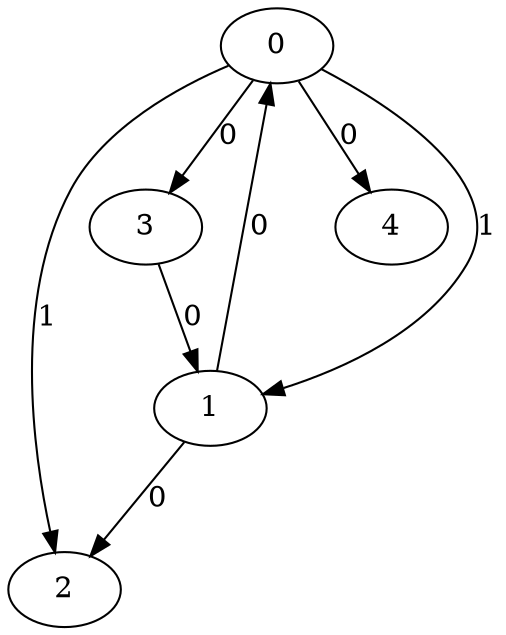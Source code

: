 // Source:90 Canonical: -1 1 1 0 0 0 -1 0 -1 -1 -1 -1 -1 -1 -1 -1 0 -1 -1 -1 -1 -1 -1 -1 -1
digraph HRA_from_90_graph_000 {
  0 -> 1 [label="1"];
  0 -> 2 [label="1"];
  0 -> 3 [label="0"];
  1 -> 0 [label="0"];
  1 -> 2 [label="0"];
  3 -> 1 [label="0"];
  0 -> 4 [label="0"];
}

// Source:90 Canonical: -1 1 1 0 0 0 -1 0 -1 -1 -1 -1 -1 -1 -1 -1 0 -1 -1 -1 0 -1 -1 -1 -1
digraph HRA_from_90_graph_001 {
  0 -> 1 [label="1"];
  0 -> 2 [label="1"];
  0 -> 3 [label="0"];
  1 -> 0 [label="0"];
  1 -> 2 [label="0"];
  3 -> 1 [label="0"];
  0 -> 4 [label="0"];
  4 -> 0 [label="0"];
}

// Source:90 Canonical: -1 1 1 0 -1 0 -1 0 -1 0 -1 -1 -1 -1 -1 -1 0 -1 -1 -1 -1 -1 -1 -1 -1
digraph HRA_from_90_graph_002 {
  0 -> 1 [label="1"];
  0 -> 2 [label="1"];
  0 -> 3 [label="0"];
  1 -> 0 [label="0"];
  1 -> 2 [label="0"];
  3 -> 1 [label="0"];
  1 -> 4 [label="0"];
}

// Source:90 Canonical: -1 1 1 0 0 0 -1 0 -1 0 -1 -1 -1 -1 -1 -1 0 -1 -1 -1 -1 -1 -1 -1 -1
digraph HRA_from_90_graph_003 {
  0 -> 1 [label="1"];
  0 -> 2 [label="1"];
  0 -> 3 [label="0"];
  1 -> 0 [label="0"];
  1 -> 2 [label="0"];
  3 -> 1 [label="0"];
  0 -> 4 [label="0"];
  1 -> 4 [label="0"];
}

// Source:90 Canonical: -1 1 1 0 -1 0 -1 0 -1 0 -1 -1 -1 -1 -1 -1 0 -1 -1 -1 0 -1 -1 -1 -1
digraph HRA_from_90_graph_004 {
  0 -> 1 [label="1"];
  0 -> 2 [label="1"];
  0 -> 3 [label="0"];
  1 -> 0 [label="0"];
  1 -> 2 [label="0"];
  3 -> 1 [label="0"];
  4 -> 0 [label="0"];
  1 -> 4 [label="0"];
}

// Source:90 Canonical: -1 1 1 0 0 0 -1 0 -1 0 -1 -1 -1 -1 -1 -1 0 -1 -1 -1 0 -1 -1 -1 -1
digraph HRA_from_90_graph_005 {
  0 -> 1 [label="1"];
  0 -> 2 [label="1"];
  0 -> 3 [label="0"];
  1 -> 0 [label="0"];
  1 -> 2 [label="0"];
  3 -> 1 [label="0"];
  0 -> 4 [label="0"];
  4 -> 0 [label="0"];
  1 -> 4 [label="0"];
}

// Source:90 Canonical: -1 1 1 0 0 0 -1 0 -1 -1 -1 -1 -1 -1 -1 -1 0 -1 -1 -1 -1 0 -1 -1 -1
digraph HRA_from_90_graph_006 {
  0 -> 1 [label="1"];
  0 -> 2 [label="1"];
  0 -> 3 [label="0"];
  1 -> 0 [label="0"];
  1 -> 2 [label="0"];
  3 -> 1 [label="0"];
  0 -> 4 [label="0"];
  4 -> 1 [label="0"];
}

// Source:90 Canonical: -1 1 1 0 0 0 -1 0 -1 -1 -1 -1 -1 -1 -1 -1 0 -1 -1 -1 0 0 -1 -1 -1
digraph HRA_from_90_graph_007 {
  0 -> 1 [label="1"];
  0 -> 2 [label="1"];
  0 -> 3 [label="0"];
  1 -> 0 [label="0"];
  1 -> 2 [label="0"];
  3 -> 1 [label="0"];
  0 -> 4 [label="0"];
  4 -> 0 [label="0"];
  4 -> 1 [label="0"];
}

// Source:90 Canonical: -1 1 1 0 -1 0 -1 0 -1 0 -1 -1 -1 -1 -1 -1 0 -1 -1 -1 -1 0 -1 -1 -1
digraph HRA_from_90_graph_008 {
  0 -> 1 [label="1"];
  0 -> 2 [label="1"];
  0 -> 3 [label="0"];
  1 -> 0 [label="0"];
  1 -> 2 [label="0"];
  3 -> 1 [label="0"];
  1 -> 4 [label="0"];
  4 -> 1 [label="0"];
}

// Source:90 Canonical: -1 1 1 0 0 0 -1 0 -1 0 -1 -1 -1 -1 -1 -1 0 -1 -1 -1 -1 0 -1 -1 -1
digraph HRA_from_90_graph_009 {
  0 -> 1 [label="1"];
  0 -> 2 [label="1"];
  0 -> 3 [label="0"];
  1 -> 0 [label="0"];
  1 -> 2 [label="0"];
  3 -> 1 [label="0"];
  0 -> 4 [label="0"];
  1 -> 4 [label="0"];
  4 -> 1 [label="0"];
}

// Source:90 Canonical: -1 1 1 0 -1 0 -1 0 -1 0 -1 -1 -1 -1 -1 -1 0 -1 -1 -1 0 0 -1 -1 -1
digraph HRA_from_90_graph_010 {
  0 -> 1 [label="1"];
  0 -> 2 [label="1"];
  0 -> 3 [label="0"];
  1 -> 0 [label="0"];
  1 -> 2 [label="0"];
  3 -> 1 [label="0"];
  4 -> 0 [label="0"];
  1 -> 4 [label="0"];
  4 -> 1 [label="0"];
}

// Source:90 Canonical: -1 1 1 0 0 0 -1 0 -1 0 -1 -1 -1 -1 -1 -1 0 -1 -1 -1 0 0 -1 -1 -1
digraph HRA_from_90_graph_011 {
  0 -> 1 [label="1"];
  0 -> 2 [label="1"];
  0 -> 3 [label="0"];
  1 -> 0 [label="0"];
  1 -> 2 [label="0"];
  3 -> 1 [label="0"];
  0 -> 4 [label="0"];
  4 -> 0 [label="0"];
  1 -> 4 [label="0"];
  4 -> 1 [label="0"];
}

// Source:90 Canonical: -1 1 1 0 -1 0 -1 0 -1 -1 -1 -1 -1 -1 0 -1 0 -1 -1 -1 -1 -1 -1 -1 -1
digraph HRA_from_90_graph_012 {
  0 -> 1 [label="1"];
  0 -> 2 [label="1"];
  0 -> 3 [label="0"];
  1 -> 0 [label="0"];
  1 -> 2 [label="0"];
  3 -> 1 [label="0"];
  2 -> 4 [label="0"];
}

// Source:90 Canonical: -1 1 1 0 0 0 -1 0 -1 -1 -1 -1 -1 -1 0 -1 0 -1 -1 -1 -1 -1 -1 -1 -1
digraph HRA_from_90_graph_013 {
  0 -> 1 [label="1"];
  0 -> 2 [label="1"];
  0 -> 3 [label="0"];
  1 -> 0 [label="0"];
  1 -> 2 [label="0"];
  3 -> 1 [label="0"];
  0 -> 4 [label="0"];
  2 -> 4 [label="0"];
}

// Source:90 Canonical: -1 1 1 0 -1 0 -1 0 -1 -1 -1 -1 -1 -1 0 -1 0 -1 -1 -1 0 -1 -1 -1 -1
digraph HRA_from_90_graph_014 {
  0 -> 1 [label="1"];
  0 -> 2 [label="1"];
  0 -> 3 [label="0"];
  1 -> 0 [label="0"];
  1 -> 2 [label="0"];
  3 -> 1 [label="0"];
  4 -> 0 [label="0"];
  2 -> 4 [label="0"];
}

// Source:90 Canonical: -1 1 1 0 0 0 -1 0 -1 -1 -1 -1 -1 -1 0 -1 0 -1 -1 -1 0 -1 -1 -1 -1
digraph HRA_from_90_graph_015 {
  0 -> 1 [label="1"];
  0 -> 2 [label="1"];
  0 -> 3 [label="0"];
  1 -> 0 [label="0"];
  1 -> 2 [label="0"];
  3 -> 1 [label="0"];
  0 -> 4 [label="0"];
  4 -> 0 [label="0"];
  2 -> 4 [label="0"];
}

// Source:90 Canonical: -1 1 1 0 -1 0 -1 0 -1 0 -1 -1 -1 -1 0 -1 0 -1 -1 -1 -1 -1 -1 -1 -1
digraph HRA_from_90_graph_016 {
  0 -> 1 [label="1"];
  0 -> 2 [label="1"];
  0 -> 3 [label="0"];
  1 -> 0 [label="0"];
  1 -> 2 [label="0"];
  3 -> 1 [label="0"];
  1 -> 4 [label="0"];
  2 -> 4 [label="0"];
}

// Source:90 Canonical: -1 1 1 0 0 0 -1 0 -1 0 -1 -1 -1 -1 0 -1 0 -1 -1 -1 -1 -1 -1 -1 -1
digraph HRA_from_90_graph_017 {
  0 -> 1 [label="1"];
  0 -> 2 [label="1"];
  0 -> 3 [label="0"];
  1 -> 0 [label="0"];
  1 -> 2 [label="0"];
  3 -> 1 [label="0"];
  0 -> 4 [label="0"];
  1 -> 4 [label="0"];
  2 -> 4 [label="0"];
}

// Source:90 Canonical: -1 1 1 0 -1 0 -1 0 -1 0 -1 -1 -1 -1 0 -1 0 -1 -1 -1 0 -1 -1 -1 -1
digraph HRA_from_90_graph_018 {
  0 -> 1 [label="1"];
  0 -> 2 [label="1"];
  0 -> 3 [label="0"];
  1 -> 0 [label="0"];
  1 -> 2 [label="0"];
  3 -> 1 [label="0"];
  4 -> 0 [label="0"];
  1 -> 4 [label="0"];
  2 -> 4 [label="0"];
}

// Source:90 Canonical: -1 1 1 0 0 0 -1 0 -1 0 -1 -1 -1 -1 0 -1 0 -1 -1 -1 0 -1 -1 -1 -1
digraph HRA_from_90_graph_019 {
  0 -> 1 [label="1"];
  0 -> 2 [label="1"];
  0 -> 3 [label="0"];
  1 -> 0 [label="0"];
  1 -> 2 [label="0"];
  3 -> 1 [label="0"];
  0 -> 4 [label="0"];
  4 -> 0 [label="0"];
  1 -> 4 [label="0"];
  2 -> 4 [label="0"];
}

// Source:90 Canonical: -1 1 1 0 -1 0 -1 0 -1 -1 -1 -1 -1 -1 0 -1 0 -1 -1 -1 -1 0 -1 -1 -1
digraph HRA_from_90_graph_020 {
  0 -> 1 [label="1"];
  0 -> 2 [label="1"];
  0 -> 3 [label="0"];
  1 -> 0 [label="0"];
  1 -> 2 [label="0"];
  3 -> 1 [label="0"];
  4 -> 1 [label="0"];
  2 -> 4 [label="0"];
}

// Source:90 Canonical: -1 1 1 0 0 0 -1 0 -1 -1 -1 -1 -1 -1 0 -1 0 -1 -1 -1 -1 0 -1 -1 -1
digraph HRA_from_90_graph_021 {
  0 -> 1 [label="1"];
  0 -> 2 [label="1"];
  0 -> 3 [label="0"];
  1 -> 0 [label="0"];
  1 -> 2 [label="0"];
  3 -> 1 [label="0"];
  0 -> 4 [label="0"];
  4 -> 1 [label="0"];
  2 -> 4 [label="0"];
}

// Source:90 Canonical: -1 1 1 0 -1 0 -1 0 -1 -1 -1 -1 -1 -1 0 -1 0 -1 -1 -1 0 0 -1 -1 -1
digraph HRA_from_90_graph_022 {
  0 -> 1 [label="1"];
  0 -> 2 [label="1"];
  0 -> 3 [label="0"];
  1 -> 0 [label="0"];
  1 -> 2 [label="0"];
  3 -> 1 [label="0"];
  4 -> 0 [label="0"];
  4 -> 1 [label="0"];
  2 -> 4 [label="0"];
}

// Source:90 Canonical: -1 1 1 0 0 0 -1 0 -1 -1 -1 -1 -1 -1 0 -1 0 -1 -1 -1 0 0 -1 -1 -1
digraph HRA_from_90_graph_023 {
  0 -> 1 [label="1"];
  0 -> 2 [label="1"];
  0 -> 3 [label="0"];
  1 -> 0 [label="0"];
  1 -> 2 [label="0"];
  3 -> 1 [label="0"];
  0 -> 4 [label="0"];
  4 -> 0 [label="0"];
  4 -> 1 [label="0"];
  2 -> 4 [label="0"];
}

// Source:90 Canonical: -1 1 1 0 -1 0 -1 0 -1 0 -1 -1 -1 -1 0 -1 0 -1 -1 -1 -1 0 -1 -1 -1
digraph HRA_from_90_graph_024 {
  0 -> 1 [label="1"];
  0 -> 2 [label="1"];
  0 -> 3 [label="0"];
  1 -> 0 [label="0"];
  1 -> 2 [label="0"];
  3 -> 1 [label="0"];
  1 -> 4 [label="0"];
  4 -> 1 [label="0"];
  2 -> 4 [label="0"];
}

// Source:90 Canonical: -1 1 1 0 0 0 -1 0 -1 0 -1 -1 -1 -1 0 -1 0 -1 -1 -1 -1 0 -1 -1 -1
digraph HRA_from_90_graph_025 {
  0 -> 1 [label="1"];
  0 -> 2 [label="1"];
  0 -> 3 [label="0"];
  1 -> 0 [label="0"];
  1 -> 2 [label="0"];
  3 -> 1 [label="0"];
  0 -> 4 [label="0"];
  1 -> 4 [label="0"];
  4 -> 1 [label="0"];
  2 -> 4 [label="0"];
}

// Source:90 Canonical: -1 1 1 0 -1 0 -1 0 -1 0 -1 -1 -1 -1 0 -1 0 -1 -1 -1 0 0 -1 -1 -1
digraph HRA_from_90_graph_026 {
  0 -> 1 [label="1"];
  0 -> 2 [label="1"];
  0 -> 3 [label="0"];
  1 -> 0 [label="0"];
  1 -> 2 [label="0"];
  3 -> 1 [label="0"];
  4 -> 0 [label="0"];
  1 -> 4 [label="0"];
  4 -> 1 [label="0"];
  2 -> 4 [label="0"];
}

// Source:90 Canonical: -1 1 1 0 0 0 -1 0 -1 0 -1 -1 -1 -1 0 -1 0 -1 -1 -1 0 0 -1 -1 -1
digraph HRA_from_90_graph_027 {
  0 -> 1 [label="1"];
  0 -> 2 [label="1"];
  0 -> 3 [label="0"];
  1 -> 0 [label="0"];
  1 -> 2 [label="0"];
  3 -> 1 [label="0"];
  0 -> 4 [label="0"];
  4 -> 0 [label="0"];
  1 -> 4 [label="0"];
  4 -> 1 [label="0"];
  2 -> 4 [label="0"];
}

// Source:90 Canonical: -1 1 1 0 0 0 -1 0 -1 -1 -1 -1 -1 -1 -1 -1 0 -1 -1 -1 -1 -1 0 -1 -1
digraph HRA_from_90_graph_028 {
  0 -> 1 [label="1"];
  0 -> 2 [label="1"];
  0 -> 3 [label="0"];
  1 -> 0 [label="0"];
  1 -> 2 [label="0"];
  3 -> 1 [label="0"];
  0 -> 4 [label="0"];
  4 -> 2 [label="0"];
}

// Source:90 Canonical: -1 1 1 0 0 0 -1 0 -1 -1 -1 -1 -1 -1 -1 -1 0 -1 -1 -1 0 -1 0 -1 -1
digraph HRA_from_90_graph_029 {
  0 -> 1 [label="1"];
  0 -> 2 [label="1"];
  0 -> 3 [label="0"];
  1 -> 0 [label="0"];
  1 -> 2 [label="0"];
  3 -> 1 [label="0"];
  0 -> 4 [label="0"];
  4 -> 0 [label="0"];
  4 -> 2 [label="0"];
}

// Source:90 Canonical: -1 1 1 0 -1 0 -1 0 -1 0 -1 -1 -1 -1 -1 -1 0 -1 -1 -1 -1 -1 0 -1 -1
digraph HRA_from_90_graph_030 {
  0 -> 1 [label="1"];
  0 -> 2 [label="1"];
  0 -> 3 [label="0"];
  1 -> 0 [label="0"];
  1 -> 2 [label="0"];
  3 -> 1 [label="0"];
  1 -> 4 [label="0"];
  4 -> 2 [label="0"];
}

// Source:90 Canonical: -1 1 1 0 0 0 -1 0 -1 0 -1 -1 -1 -1 -1 -1 0 -1 -1 -1 -1 -1 0 -1 -1
digraph HRA_from_90_graph_031 {
  0 -> 1 [label="1"];
  0 -> 2 [label="1"];
  0 -> 3 [label="0"];
  1 -> 0 [label="0"];
  1 -> 2 [label="0"];
  3 -> 1 [label="0"];
  0 -> 4 [label="0"];
  1 -> 4 [label="0"];
  4 -> 2 [label="0"];
}

// Source:90 Canonical: -1 1 1 0 -1 0 -1 0 -1 0 -1 -1 -1 -1 -1 -1 0 -1 -1 -1 0 -1 0 -1 -1
digraph HRA_from_90_graph_032 {
  0 -> 1 [label="1"];
  0 -> 2 [label="1"];
  0 -> 3 [label="0"];
  1 -> 0 [label="0"];
  1 -> 2 [label="0"];
  3 -> 1 [label="0"];
  4 -> 0 [label="0"];
  1 -> 4 [label="0"];
  4 -> 2 [label="0"];
}

// Source:90 Canonical: -1 1 1 0 0 0 -1 0 -1 0 -1 -1 -1 -1 -1 -1 0 -1 -1 -1 0 -1 0 -1 -1
digraph HRA_from_90_graph_033 {
  0 -> 1 [label="1"];
  0 -> 2 [label="1"];
  0 -> 3 [label="0"];
  1 -> 0 [label="0"];
  1 -> 2 [label="0"];
  3 -> 1 [label="0"];
  0 -> 4 [label="0"];
  4 -> 0 [label="0"];
  1 -> 4 [label="0"];
  4 -> 2 [label="0"];
}

// Source:90 Canonical: -1 1 1 0 0 0 -1 0 -1 -1 -1 -1 -1 -1 -1 -1 0 -1 -1 -1 -1 0 0 -1 -1
digraph HRA_from_90_graph_034 {
  0 -> 1 [label="1"];
  0 -> 2 [label="1"];
  0 -> 3 [label="0"];
  1 -> 0 [label="0"];
  1 -> 2 [label="0"];
  3 -> 1 [label="0"];
  0 -> 4 [label="0"];
  4 -> 1 [label="0"];
  4 -> 2 [label="0"];
}

// Source:90 Canonical: -1 1 1 0 0 0 -1 0 -1 -1 -1 -1 -1 -1 -1 -1 0 -1 -1 -1 0 0 0 -1 -1
digraph HRA_from_90_graph_035 {
  0 -> 1 [label="1"];
  0 -> 2 [label="1"];
  0 -> 3 [label="0"];
  1 -> 0 [label="0"];
  1 -> 2 [label="0"];
  3 -> 1 [label="0"];
  0 -> 4 [label="0"];
  4 -> 0 [label="0"];
  4 -> 1 [label="0"];
  4 -> 2 [label="0"];
}

// Source:90 Canonical: -1 1 1 0 -1 0 -1 0 -1 0 -1 -1 -1 -1 -1 -1 0 -1 -1 -1 -1 0 0 -1 -1
digraph HRA_from_90_graph_036 {
  0 -> 1 [label="1"];
  0 -> 2 [label="1"];
  0 -> 3 [label="0"];
  1 -> 0 [label="0"];
  1 -> 2 [label="0"];
  3 -> 1 [label="0"];
  1 -> 4 [label="0"];
  4 -> 1 [label="0"];
  4 -> 2 [label="0"];
}

// Source:90 Canonical: -1 1 1 0 0 0 -1 0 -1 0 -1 -1 -1 -1 -1 -1 0 -1 -1 -1 -1 0 0 -1 -1
digraph HRA_from_90_graph_037 {
  0 -> 1 [label="1"];
  0 -> 2 [label="1"];
  0 -> 3 [label="0"];
  1 -> 0 [label="0"];
  1 -> 2 [label="0"];
  3 -> 1 [label="0"];
  0 -> 4 [label="0"];
  1 -> 4 [label="0"];
  4 -> 1 [label="0"];
  4 -> 2 [label="0"];
}

// Source:90 Canonical: -1 1 1 0 -1 0 -1 0 -1 0 -1 -1 -1 -1 -1 -1 0 -1 -1 -1 0 0 0 -1 -1
digraph HRA_from_90_graph_038 {
  0 -> 1 [label="1"];
  0 -> 2 [label="1"];
  0 -> 3 [label="0"];
  1 -> 0 [label="0"];
  1 -> 2 [label="0"];
  3 -> 1 [label="0"];
  4 -> 0 [label="0"];
  1 -> 4 [label="0"];
  4 -> 1 [label="0"];
  4 -> 2 [label="0"];
}

// Source:90 Canonical: -1 1 1 0 0 0 -1 0 -1 0 -1 -1 -1 -1 -1 -1 0 -1 -1 -1 0 0 0 -1 -1
digraph HRA_from_90_graph_039 {
  0 -> 1 [label="1"];
  0 -> 2 [label="1"];
  0 -> 3 [label="0"];
  1 -> 0 [label="0"];
  1 -> 2 [label="0"];
  3 -> 1 [label="0"];
  0 -> 4 [label="0"];
  4 -> 0 [label="0"];
  1 -> 4 [label="0"];
  4 -> 1 [label="0"];
  4 -> 2 [label="0"];
}

// Source:90 Canonical: -1 1 1 0 -1 0 -1 0 -1 -1 -1 -1 -1 -1 0 -1 0 -1 -1 -1 -1 -1 0 -1 -1
digraph HRA_from_90_graph_040 {
  0 -> 1 [label="1"];
  0 -> 2 [label="1"];
  0 -> 3 [label="0"];
  1 -> 0 [label="0"];
  1 -> 2 [label="0"];
  3 -> 1 [label="0"];
  2 -> 4 [label="0"];
  4 -> 2 [label="0"];
}

// Source:90 Canonical: -1 1 1 0 0 0 -1 0 -1 -1 -1 -1 -1 -1 0 -1 0 -1 -1 -1 -1 -1 0 -1 -1
digraph HRA_from_90_graph_041 {
  0 -> 1 [label="1"];
  0 -> 2 [label="1"];
  0 -> 3 [label="0"];
  1 -> 0 [label="0"];
  1 -> 2 [label="0"];
  3 -> 1 [label="0"];
  0 -> 4 [label="0"];
  2 -> 4 [label="0"];
  4 -> 2 [label="0"];
}

// Source:90 Canonical: -1 1 1 0 -1 0 -1 0 -1 -1 -1 -1 -1 -1 0 -1 0 -1 -1 -1 0 -1 0 -1 -1
digraph HRA_from_90_graph_042 {
  0 -> 1 [label="1"];
  0 -> 2 [label="1"];
  0 -> 3 [label="0"];
  1 -> 0 [label="0"];
  1 -> 2 [label="0"];
  3 -> 1 [label="0"];
  4 -> 0 [label="0"];
  2 -> 4 [label="0"];
  4 -> 2 [label="0"];
}

// Source:90 Canonical: -1 1 1 0 0 0 -1 0 -1 -1 -1 -1 -1 -1 0 -1 0 -1 -1 -1 0 -1 0 -1 -1
digraph HRA_from_90_graph_043 {
  0 -> 1 [label="1"];
  0 -> 2 [label="1"];
  0 -> 3 [label="0"];
  1 -> 0 [label="0"];
  1 -> 2 [label="0"];
  3 -> 1 [label="0"];
  0 -> 4 [label="0"];
  4 -> 0 [label="0"];
  2 -> 4 [label="0"];
  4 -> 2 [label="0"];
}

// Source:90 Canonical: -1 1 1 0 -1 0 -1 0 -1 0 -1 -1 -1 -1 0 -1 0 -1 -1 -1 -1 -1 0 -1 -1
digraph HRA_from_90_graph_044 {
  0 -> 1 [label="1"];
  0 -> 2 [label="1"];
  0 -> 3 [label="0"];
  1 -> 0 [label="0"];
  1 -> 2 [label="0"];
  3 -> 1 [label="0"];
  1 -> 4 [label="0"];
  2 -> 4 [label="0"];
  4 -> 2 [label="0"];
}

// Source:90 Canonical: -1 1 1 0 0 0 -1 0 -1 0 -1 -1 -1 -1 0 -1 0 -1 -1 -1 -1 -1 0 -1 -1
digraph HRA_from_90_graph_045 {
  0 -> 1 [label="1"];
  0 -> 2 [label="1"];
  0 -> 3 [label="0"];
  1 -> 0 [label="0"];
  1 -> 2 [label="0"];
  3 -> 1 [label="0"];
  0 -> 4 [label="0"];
  1 -> 4 [label="0"];
  2 -> 4 [label="0"];
  4 -> 2 [label="0"];
}

// Source:90 Canonical: -1 1 1 0 -1 0 -1 0 -1 0 -1 -1 -1 -1 0 -1 0 -1 -1 -1 0 -1 0 -1 -1
digraph HRA_from_90_graph_046 {
  0 -> 1 [label="1"];
  0 -> 2 [label="1"];
  0 -> 3 [label="0"];
  1 -> 0 [label="0"];
  1 -> 2 [label="0"];
  3 -> 1 [label="0"];
  4 -> 0 [label="0"];
  1 -> 4 [label="0"];
  2 -> 4 [label="0"];
  4 -> 2 [label="0"];
}

// Source:90 Canonical: -1 1 1 0 0 0 -1 0 -1 0 -1 -1 -1 -1 0 -1 0 -1 -1 -1 0 -1 0 -1 -1
digraph HRA_from_90_graph_047 {
  0 -> 1 [label="1"];
  0 -> 2 [label="1"];
  0 -> 3 [label="0"];
  1 -> 0 [label="0"];
  1 -> 2 [label="0"];
  3 -> 1 [label="0"];
  0 -> 4 [label="0"];
  4 -> 0 [label="0"];
  1 -> 4 [label="0"];
  2 -> 4 [label="0"];
  4 -> 2 [label="0"];
}

// Source:90 Canonical: -1 1 1 0 -1 0 -1 0 -1 -1 -1 -1 -1 -1 0 -1 0 -1 -1 -1 -1 0 0 -1 -1
digraph HRA_from_90_graph_048 {
  0 -> 1 [label="1"];
  0 -> 2 [label="1"];
  0 -> 3 [label="0"];
  1 -> 0 [label="0"];
  1 -> 2 [label="0"];
  3 -> 1 [label="0"];
  4 -> 1 [label="0"];
  2 -> 4 [label="0"];
  4 -> 2 [label="0"];
}

// Source:90 Canonical: -1 1 1 0 0 0 -1 0 -1 -1 -1 -1 -1 -1 0 -1 0 -1 -1 -1 -1 0 0 -1 -1
digraph HRA_from_90_graph_049 {
  0 -> 1 [label="1"];
  0 -> 2 [label="1"];
  0 -> 3 [label="0"];
  1 -> 0 [label="0"];
  1 -> 2 [label="0"];
  3 -> 1 [label="0"];
  0 -> 4 [label="0"];
  4 -> 1 [label="0"];
  2 -> 4 [label="0"];
  4 -> 2 [label="0"];
}

// Source:90 Canonical: -1 1 1 0 -1 0 -1 0 -1 -1 -1 -1 -1 -1 0 -1 0 -1 -1 -1 0 0 0 -1 -1
digraph HRA_from_90_graph_050 {
  0 -> 1 [label="1"];
  0 -> 2 [label="1"];
  0 -> 3 [label="0"];
  1 -> 0 [label="0"];
  1 -> 2 [label="0"];
  3 -> 1 [label="0"];
  4 -> 0 [label="0"];
  4 -> 1 [label="0"];
  2 -> 4 [label="0"];
  4 -> 2 [label="0"];
}

// Source:90 Canonical: -1 1 1 0 0 0 -1 0 -1 -1 -1 -1 -1 -1 0 -1 0 -1 -1 -1 0 0 0 -1 -1
digraph HRA_from_90_graph_051 {
  0 -> 1 [label="1"];
  0 -> 2 [label="1"];
  0 -> 3 [label="0"];
  1 -> 0 [label="0"];
  1 -> 2 [label="0"];
  3 -> 1 [label="0"];
  0 -> 4 [label="0"];
  4 -> 0 [label="0"];
  4 -> 1 [label="0"];
  2 -> 4 [label="0"];
  4 -> 2 [label="0"];
}

// Source:90 Canonical: -1 1 1 0 -1 0 -1 0 -1 0 -1 -1 -1 -1 0 -1 0 -1 -1 -1 -1 0 0 -1 -1
digraph HRA_from_90_graph_052 {
  0 -> 1 [label="1"];
  0 -> 2 [label="1"];
  0 -> 3 [label="0"];
  1 -> 0 [label="0"];
  1 -> 2 [label="0"];
  3 -> 1 [label="0"];
  1 -> 4 [label="0"];
  4 -> 1 [label="0"];
  2 -> 4 [label="0"];
  4 -> 2 [label="0"];
}

// Source:90 Canonical: -1 1 1 0 0 0 -1 0 -1 0 -1 -1 -1 -1 0 -1 0 -1 -1 -1 -1 0 0 -1 -1
digraph HRA_from_90_graph_053 {
  0 -> 1 [label="1"];
  0 -> 2 [label="1"];
  0 -> 3 [label="0"];
  1 -> 0 [label="0"];
  1 -> 2 [label="0"];
  3 -> 1 [label="0"];
  0 -> 4 [label="0"];
  1 -> 4 [label="0"];
  4 -> 1 [label="0"];
  2 -> 4 [label="0"];
  4 -> 2 [label="0"];
}

// Source:90 Canonical: -1 1 1 0 -1 0 -1 0 -1 0 -1 -1 -1 -1 0 -1 0 -1 -1 -1 0 0 0 -1 -1
digraph HRA_from_90_graph_054 {
  0 -> 1 [label="1"];
  0 -> 2 [label="1"];
  0 -> 3 [label="0"];
  1 -> 0 [label="0"];
  1 -> 2 [label="0"];
  3 -> 1 [label="0"];
  4 -> 0 [label="0"];
  1 -> 4 [label="0"];
  4 -> 1 [label="0"];
  2 -> 4 [label="0"];
  4 -> 2 [label="0"];
}

// Source:90 Canonical: -1 1 1 0 0 0 -1 0 -1 0 -1 -1 -1 -1 0 -1 0 -1 -1 -1 0 0 0 -1 -1
digraph HRA_from_90_graph_055 {
  0 -> 1 [label="1"];
  0 -> 2 [label="1"];
  0 -> 3 [label="0"];
  1 -> 0 [label="0"];
  1 -> 2 [label="0"];
  3 -> 1 [label="0"];
  0 -> 4 [label="0"];
  4 -> 0 [label="0"];
  1 -> 4 [label="0"];
  4 -> 1 [label="0"];
  2 -> 4 [label="0"];
  4 -> 2 [label="0"];
}

// Source:90 Canonical: -1 1 1 0 -1 0 -1 0 -1 -1 -1 -1 -1 -1 -1 -1 0 -1 -1 0 -1 -1 -1 -1 -1
digraph HRA_from_90_graph_056 {
  0 -> 1 [label="1"];
  0 -> 2 [label="1"];
  0 -> 3 [label="0"];
  1 -> 0 [label="0"];
  1 -> 2 [label="0"];
  3 -> 1 [label="0"];
  3 -> 4 [label="0"];
}

// Source:90 Canonical: -1 1 1 0 0 0 -1 0 -1 -1 -1 -1 -1 -1 -1 -1 0 -1 -1 0 -1 -1 -1 -1 -1
digraph HRA_from_90_graph_057 {
  0 -> 1 [label="1"];
  0 -> 2 [label="1"];
  0 -> 3 [label="0"];
  1 -> 0 [label="0"];
  1 -> 2 [label="0"];
  3 -> 1 [label="0"];
  0 -> 4 [label="0"];
  3 -> 4 [label="0"];
}

// Source:90 Canonical: -1 1 1 0 -1 0 -1 0 -1 -1 -1 -1 -1 -1 -1 -1 0 -1 -1 0 0 -1 -1 -1 -1
digraph HRA_from_90_graph_058 {
  0 -> 1 [label="1"];
  0 -> 2 [label="1"];
  0 -> 3 [label="0"];
  1 -> 0 [label="0"];
  1 -> 2 [label="0"];
  3 -> 1 [label="0"];
  4 -> 0 [label="0"];
  3 -> 4 [label="0"];
}

// Source:90 Canonical: -1 1 1 0 0 0 -1 0 -1 -1 -1 -1 -1 -1 -1 -1 0 -1 -1 0 0 -1 -1 -1 -1
digraph HRA_from_90_graph_059 {
  0 -> 1 [label="1"];
  0 -> 2 [label="1"];
  0 -> 3 [label="0"];
  1 -> 0 [label="0"];
  1 -> 2 [label="0"];
  3 -> 1 [label="0"];
  0 -> 4 [label="0"];
  4 -> 0 [label="0"];
  3 -> 4 [label="0"];
}

// Source:90 Canonical: -1 1 1 0 -1 0 -1 0 -1 0 -1 -1 -1 -1 -1 -1 0 -1 -1 0 -1 -1 -1 -1 -1
digraph HRA_from_90_graph_060 {
  0 -> 1 [label="1"];
  0 -> 2 [label="1"];
  0 -> 3 [label="0"];
  1 -> 0 [label="0"];
  1 -> 2 [label="0"];
  3 -> 1 [label="0"];
  1 -> 4 [label="0"];
  3 -> 4 [label="0"];
}

// Source:90 Canonical: -1 1 1 0 0 0 -1 0 -1 0 -1 -1 -1 -1 -1 -1 0 -1 -1 0 -1 -1 -1 -1 -1
digraph HRA_from_90_graph_061 {
  0 -> 1 [label="1"];
  0 -> 2 [label="1"];
  0 -> 3 [label="0"];
  1 -> 0 [label="0"];
  1 -> 2 [label="0"];
  3 -> 1 [label="0"];
  0 -> 4 [label="0"];
  1 -> 4 [label="0"];
  3 -> 4 [label="0"];
}

// Source:90 Canonical: -1 1 1 0 -1 0 -1 0 -1 0 -1 -1 -1 -1 -1 -1 0 -1 -1 0 0 -1 -1 -1 -1
digraph HRA_from_90_graph_062 {
  0 -> 1 [label="1"];
  0 -> 2 [label="1"];
  0 -> 3 [label="0"];
  1 -> 0 [label="0"];
  1 -> 2 [label="0"];
  3 -> 1 [label="0"];
  4 -> 0 [label="0"];
  1 -> 4 [label="0"];
  3 -> 4 [label="0"];
}

// Source:90 Canonical: -1 1 1 0 0 0 -1 0 -1 0 -1 -1 -1 -1 -1 -1 0 -1 -1 0 0 -1 -1 -1 -1
digraph HRA_from_90_graph_063 {
  0 -> 1 [label="1"];
  0 -> 2 [label="1"];
  0 -> 3 [label="0"];
  1 -> 0 [label="0"];
  1 -> 2 [label="0"];
  3 -> 1 [label="0"];
  0 -> 4 [label="0"];
  4 -> 0 [label="0"];
  1 -> 4 [label="0"];
  3 -> 4 [label="0"];
}

// Source:90 Canonical: -1 1 1 0 -1 0 -1 0 -1 -1 -1 -1 -1 -1 -1 -1 0 -1 -1 0 -1 0 -1 -1 -1
digraph HRA_from_90_graph_064 {
  0 -> 1 [label="1"];
  0 -> 2 [label="1"];
  0 -> 3 [label="0"];
  1 -> 0 [label="0"];
  1 -> 2 [label="0"];
  3 -> 1 [label="0"];
  4 -> 1 [label="0"];
  3 -> 4 [label="0"];
}

// Source:90 Canonical: -1 1 1 0 0 0 -1 0 -1 -1 -1 -1 -1 -1 -1 -1 0 -1 -1 0 -1 0 -1 -1 -1
digraph HRA_from_90_graph_065 {
  0 -> 1 [label="1"];
  0 -> 2 [label="1"];
  0 -> 3 [label="0"];
  1 -> 0 [label="0"];
  1 -> 2 [label="0"];
  3 -> 1 [label="0"];
  0 -> 4 [label="0"];
  4 -> 1 [label="0"];
  3 -> 4 [label="0"];
}

// Source:90 Canonical: -1 1 1 0 -1 0 -1 0 -1 -1 -1 -1 -1 -1 -1 -1 0 -1 -1 0 0 0 -1 -1 -1
digraph HRA_from_90_graph_066 {
  0 -> 1 [label="1"];
  0 -> 2 [label="1"];
  0 -> 3 [label="0"];
  1 -> 0 [label="0"];
  1 -> 2 [label="0"];
  3 -> 1 [label="0"];
  4 -> 0 [label="0"];
  4 -> 1 [label="0"];
  3 -> 4 [label="0"];
}

// Source:90 Canonical: -1 1 1 0 0 0 -1 0 -1 -1 -1 -1 -1 -1 -1 -1 0 -1 -1 0 0 0 -1 -1 -1
digraph HRA_from_90_graph_067 {
  0 -> 1 [label="1"];
  0 -> 2 [label="1"];
  0 -> 3 [label="0"];
  1 -> 0 [label="0"];
  1 -> 2 [label="0"];
  3 -> 1 [label="0"];
  0 -> 4 [label="0"];
  4 -> 0 [label="0"];
  4 -> 1 [label="0"];
  3 -> 4 [label="0"];
}

// Source:90 Canonical: -1 1 1 0 -1 0 -1 0 -1 0 -1 -1 -1 -1 -1 -1 0 -1 -1 0 -1 0 -1 -1 -1
digraph HRA_from_90_graph_068 {
  0 -> 1 [label="1"];
  0 -> 2 [label="1"];
  0 -> 3 [label="0"];
  1 -> 0 [label="0"];
  1 -> 2 [label="0"];
  3 -> 1 [label="0"];
  1 -> 4 [label="0"];
  4 -> 1 [label="0"];
  3 -> 4 [label="0"];
}

// Source:90 Canonical: -1 1 1 0 0 0 -1 0 -1 0 -1 -1 -1 -1 -1 -1 0 -1 -1 0 -1 0 -1 -1 -1
digraph HRA_from_90_graph_069 {
  0 -> 1 [label="1"];
  0 -> 2 [label="1"];
  0 -> 3 [label="0"];
  1 -> 0 [label="0"];
  1 -> 2 [label="0"];
  3 -> 1 [label="0"];
  0 -> 4 [label="0"];
  1 -> 4 [label="0"];
  4 -> 1 [label="0"];
  3 -> 4 [label="0"];
}

// Source:90 Canonical: -1 1 1 0 -1 0 -1 0 -1 0 -1 -1 -1 -1 -1 -1 0 -1 -1 0 0 0 -1 -1 -1
digraph HRA_from_90_graph_070 {
  0 -> 1 [label="1"];
  0 -> 2 [label="1"];
  0 -> 3 [label="0"];
  1 -> 0 [label="0"];
  1 -> 2 [label="0"];
  3 -> 1 [label="0"];
  4 -> 0 [label="0"];
  1 -> 4 [label="0"];
  4 -> 1 [label="0"];
  3 -> 4 [label="0"];
}

// Source:90 Canonical: -1 1 1 0 0 0 -1 0 -1 0 -1 -1 -1 -1 -1 -1 0 -1 -1 0 0 0 -1 -1 -1
digraph HRA_from_90_graph_071 {
  0 -> 1 [label="1"];
  0 -> 2 [label="1"];
  0 -> 3 [label="0"];
  1 -> 0 [label="0"];
  1 -> 2 [label="0"];
  3 -> 1 [label="0"];
  0 -> 4 [label="0"];
  4 -> 0 [label="0"];
  1 -> 4 [label="0"];
  4 -> 1 [label="0"];
  3 -> 4 [label="0"];
}

// Source:90 Canonical: -1 1 1 0 -1 0 -1 0 -1 -1 -1 -1 -1 -1 0 -1 0 -1 -1 0 -1 -1 -1 -1 -1
digraph HRA_from_90_graph_072 {
  0 -> 1 [label="1"];
  0 -> 2 [label="1"];
  0 -> 3 [label="0"];
  1 -> 0 [label="0"];
  1 -> 2 [label="0"];
  3 -> 1 [label="0"];
  2 -> 4 [label="0"];
  3 -> 4 [label="0"];
}

// Source:90 Canonical: -1 1 1 0 0 0 -1 0 -1 -1 -1 -1 -1 -1 0 -1 0 -1 -1 0 -1 -1 -1 -1 -1
digraph HRA_from_90_graph_073 {
  0 -> 1 [label="1"];
  0 -> 2 [label="1"];
  0 -> 3 [label="0"];
  1 -> 0 [label="0"];
  1 -> 2 [label="0"];
  3 -> 1 [label="0"];
  0 -> 4 [label="0"];
  2 -> 4 [label="0"];
  3 -> 4 [label="0"];
}

// Source:90 Canonical: -1 1 1 0 -1 0 -1 0 -1 -1 -1 -1 -1 -1 0 -1 0 -1 -1 0 0 -1 -1 -1 -1
digraph HRA_from_90_graph_074 {
  0 -> 1 [label="1"];
  0 -> 2 [label="1"];
  0 -> 3 [label="0"];
  1 -> 0 [label="0"];
  1 -> 2 [label="0"];
  3 -> 1 [label="0"];
  4 -> 0 [label="0"];
  2 -> 4 [label="0"];
  3 -> 4 [label="0"];
}

// Source:90 Canonical: -1 1 1 0 0 0 -1 0 -1 -1 -1 -1 -1 -1 0 -1 0 -1 -1 0 0 -1 -1 -1 -1
digraph HRA_from_90_graph_075 {
  0 -> 1 [label="1"];
  0 -> 2 [label="1"];
  0 -> 3 [label="0"];
  1 -> 0 [label="0"];
  1 -> 2 [label="0"];
  3 -> 1 [label="0"];
  0 -> 4 [label="0"];
  4 -> 0 [label="0"];
  2 -> 4 [label="0"];
  3 -> 4 [label="0"];
}

// Source:90 Canonical: -1 1 1 0 -1 0 -1 0 -1 0 -1 -1 -1 -1 0 -1 0 -1 -1 0 -1 -1 -1 -1 -1
digraph HRA_from_90_graph_076 {
  0 -> 1 [label="1"];
  0 -> 2 [label="1"];
  0 -> 3 [label="0"];
  1 -> 0 [label="0"];
  1 -> 2 [label="0"];
  3 -> 1 [label="0"];
  1 -> 4 [label="0"];
  2 -> 4 [label="0"];
  3 -> 4 [label="0"];
}

// Source:90 Canonical: -1 1 1 0 0 0 -1 0 -1 0 -1 -1 -1 -1 0 -1 0 -1 -1 0 -1 -1 -1 -1 -1
digraph HRA_from_90_graph_077 {
  0 -> 1 [label="1"];
  0 -> 2 [label="1"];
  0 -> 3 [label="0"];
  1 -> 0 [label="0"];
  1 -> 2 [label="0"];
  3 -> 1 [label="0"];
  0 -> 4 [label="0"];
  1 -> 4 [label="0"];
  2 -> 4 [label="0"];
  3 -> 4 [label="0"];
}

// Source:90 Canonical: -1 1 1 0 -1 0 -1 0 -1 0 -1 -1 -1 -1 0 -1 0 -1 -1 0 0 -1 -1 -1 -1
digraph HRA_from_90_graph_078 {
  0 -> 1 [label="1"];
  0 -> 2 [label="1"];
  0 -> 3 [label="0"];
  1 -> 0 [label="0"];
  1 -> 2 [label="0"];
  3 -> 1 [label="0"];
  4 -> 0 [label="0"];
  1 -> 4 [label="0"];
  2 -> 4 [label="0"];
  3 -> 4 [label="0"];
}

// Source:90 Canonical: -1 1 1 0 0 0 -1 0 -1 0 -1 -1 -1 -1 0 -1 0 -1 -1 0 0 -1 -1 -1 -1
digraph HRA_from_90_graph_079 {
  0 -> 1 [label="1"];
  0 -> 2 [label="1"];
  0 -> 3 [label="0"];
  1 -> 0 [label="0"];
  1 -> 2 [label="0"];
  3 -> 1 [label="0"];
  0 -> 4 [label="0"];
  4 -> 0 [label="0"];
  1 -> 4 [label="0"];
  2 -> 4 [label="0"];
  3 -> 4 [label="0"];
}

// Source:90 Canonical: -1 1 1 0 -1 0 -1 0 -1 -1 -1 -1 -1 -1 0 -1 0 -1 -1 0 -1 0 -1 -1 -1
digraph HRA_from_90_graph_080 {
  0 -> 1 [label="1"];
  0 -> 2 [label="1"];
  0 -> 3 [label="0"];
  1 -> 0 [label="0"];
  1 -> 2 [label="0"];
  3 -> 1 [label="0"];
  4 -> 1 [label="0"];
  2 -> 4 [label="0"];
  3 -> 4 [label="0"];
}

// Source:90 Canonical: -1 1 1 0 0 0 -1 0 -1 -1 -1 -1 -1 -1 0 -1 0 -1 -1 0 -1 0 -1 -1 -1
digraph HRA_from_90_graph_081 {
  0 -> 1 [label="1"];
  0 -> 2 [label="1"];
  0 -> 3 [label="0"];
  1 -> 0 [label="0"];
  1 -> 2 [label="0"];
  3 -> 1 [label="0"];
  0 -> 4 [label="0"];
  4 -> 1 [label="0"];
  2 -> 4 [label="0"];
  3 -> 4 [label="0"];
}

// Source:90 Canonical: -1 1 1 0 -1 0 -1 0 -1 -1 -1 -1 -1 -1 0 -1 0 -1 -1 0 0 0 -1 -1 -1
digraph HRA_from_90_graph_082 {
  0 -> 1 [label="1"];
  0 -> 2 [label="1"];
  0 -> 3 [label="0"];
  1 -> 0 [label="0"];
  1 -> 2 [label="0"];
  3 -> 1 [label="0"];
  4 -> 0 [label="0"];
  4 -> 1 [label="0"];
  2 -> 4 [label="0"];
  3 -> 4 [label="0"];
}

// Source:90 Canonical: -1 1 1 0 0 0 -1 0 -1 -1 -1 -1 -1 -1 0 -1 0 -1 -1 0 0 0 -1 -1 -1
digraph HRA_from_90_graph_083 {
  0 -> 1 [label="1"];
  0 -> 2 [label="1"];
  0 -> 3 [label="0"];
  1 -> 0 [label="0"];
  1 -> 2 [label="0"];
  3 -> 1 [label="0"];
  0 -> 4 [label="0"];
  4 -> 0 [label="0"];
  4 -> 1 [label="0"];
  2 -> 4 [label="0"];
  3 -> 4 [label="0"];
}

// Source:90 Canonical: -1 1 1 0 -1 0 -1 0 -1 0 -1 -1 -1 -1 0 -1 0 -1 -1 0 -1 0 -1 -1 -1
digraph HRA_from_90_graph_084 {
  0 -> 1 [label="1"];
  0 -> 2 [label="1"];
  0 -> 3 [label="0"];
  1 -> 0 [label="0"];
  1 -> 2 [label="0"];
  3 -> 1 [label="0"];
  1 -> 4 [label="0"];
  4 -> 1 [label="0"];
  2 -> 4 [label="0"];
  3 -> 4 [label="0"];
}

// Source:90 Canonical: -1 1 1 0 0 0 -1 0 -1 0 -1 -1 -1 -1 0 -1 0 -1 -1 0 -1 0 -1 -1 -1
digraph HRA_from_90_graph_085 {
  0 -> 1 [label="1"];
  0 -> 2 [label="1"];
  0 -> 3 [label="0"];
  1 -> 0 [label="0"];
  1 -> 2 [label="0"];
  3 -> 1 [label="0"];
  0 -> 4 [label="0"];
  1 -> 4 [label="0"];
  4 -> 1 [label="0"];
  2 -> 4 [label="0"];
  3 -> 4 [label="0"];
}

// Source:90 Canonical: -1 1 1 0 -1 0 -1 0 -1 0 -1 -1 -1 -1 0 -1 0 -1 -1 0 0 0 -1 -1 -1
digraph HRA_from_90_graph_086 {
  0 -> 1 [label="1"];
  0 -> 2 [label="1"];
  0 -> 3 [label="0"];
  1 -> 0 [label="0"];
  1 -> 2 [label="0"];
  3 -> 1 [label="0"];
  4 -> 0 [label="0"];
  1 -> 4 [label="0"];
  4 -> 1 [label="0"];
  2 -> 4 [label="0"];
  3 -> 4 [label="0"];
}

// Source:90 Canonical: -1 1 1 0 0 0 -1 0 -1 0 -1 -1 -1 -1 0 -1 0 -1 -1 0 0 0 -1 -1 -1
digraph HRA_from_90_graph_087 {
  0 -> 1 [label="1"];
  0 -> 2 [label="1"];
  0 -> 3 [label="0"];
  1 -> 0 [label="0"];
  1 -> 2 [label="0"];
  3 -> 1 [label="0"];
  0 -> 4 [label="0"];
  4 -> 0 [label="0"];
  1 -> 4 [label="0"];
  4 -> 1 [label="0"];
  2 -> 4 [label="0"];
  3 -> 4 [label="0"];
}

// Source:90 Canonical: -1 1 1 0 -1 0 -1 0 -1 -1 -1 -1 -1 -1 -1 -1 0 -1 -1 0 -1 -1 0 -1 -1
digraph HRA_from_90_graph_088 {
  0 -> 1 [label="1"];
  0 -> 2 [label="1"];
  0 -> 3 [label="0"];
  1 -> 0 [label="0"];
  1 -> 2 [label="0"];
  3 -> 1 [label="0"];
  4 -> 2 [label="0"];
  3 -> 4 [label="0"];
}

// Source:90 Canonical: -1 1 1 0 0 0 -1 0 -1 -1 -1 -1 -1 -1 -1 -1 0 -1 -1 0 -1 -1 0 -1 -1
digraph HRA_from_90_graph_089 {
  0 -> 1 [label="1"];
  0 -> 2 [label="1"];
  0 -> 3 [label="0"];
  1 -> 0 [label="0"];
  1 -> 2 [label="0"];
  3 -> 1 [label="0"];
  0 -> 4 [label="0"];
  4 -> 2 [label="0"];
  3 -> 4 [label="0"];
}

// Source:90 Canonical: -1 1 1 0 -1 0 -1 0 -1 -1 -1 -1 -1 -1 -1 -1 0 -1 -1 0 0 -1 0 -1 -1
digraph HRA_from_90_graph_090 {
  0 -> 1 [label="1"];
  0 -> 2 [label="1"];
  0 -> 3 [label="0"];
  1 -> 0 [label="0"];
  1 -> 2 [label="0"];
  3 -> 1 [label="0"];
  4 -> 0 [label="0"];
  4 -> 2 [label="0"];
  3 -> 4 [label="0"];
}

// Source:90 Canonical: -1 1 1 0 0 0 -1 0 -1 -1 -1 -1 -1 -1 -1 -1 0 -1 -1 0 0 -1 0 -1 -1
digraph HRA_from_90_graph_091 {
  0 -> 1 [label="1"];
  0 -> 2 [label="1"];
  0 -> 3 [label="0"];
  1 -> 0 [label="0"];
  1 -> 2 [label="0"];
  3 -> 1 [label="0"];
  0 -> 4 [label="0"];
  4 -> 0 [label="0"];
  4 -> 2 [label="0"];
  3 -> 4 [label="0"];
}

// Source:90 Canonical: -1 1 1 0 -1 0 -1 0 -1 0 -1 -1 -1 -1 -1 -1 0 -1 -1 0 -1 -1 0 -1 -1
digraph HRA_from_90_graph_092 {
  0 -> 1 [label="1"];
  0 -> 2 [label="1"];
  0 -> 3 [label="0"];
  1 -> 0 [label="0"];
  1 -> 2 [label="0"];
  3 -> 1 [label="0"];
  1 -> 4 [label="0"];
  4 -> 2 [label="0"];
  3 -> 4 [label="0"];
}

// Source:90 Canonical: -1 1 1 0 0 0 -1 0 -1 0 -1 -1 -1 -1 -1 -1 0 -1 -1 0 -1 -1 0 -1 -1
digraph HRA_from_90_graph_093 {
  0 -> 1 [label="1"];
  0 -> 2 [label="1"];
  0 -> 3 [label="0"];
  1 -> 0 [label="0"];
  1 -> 2 [label="0"];
  3 -> 1 [label="0"];
  0 -> 4 [label="0"];
  1 -> 4 [label="0"];
  4 -> 2 [label="0"];
  3 -> 4 [label="0"];
}

// Source:90 Canonical: -1 1 1 0 -1 0 -1 0 -1 0 -1 -1 -1 -1 -1 -1 0 -1 -1 0 0 -1 0 -1 -1
digraph HRA_from_90_graph_094 {
  0 -> 1 [label="1"];
  0 -> 2 [label="1"];
  0 -> 3 [label="0"];
  1 -> 0 [label="0"];
  1 -> 2 [label="0"];
  3 -> 1 [label="0"];
  4 -> 0 [label="0"];
  1 -> 4 [label="0"];
  4 -> 2 [label="0"];
  3 -> 4 [label="0"];
}

// Source:90 Canonical: -1 1 1 0 0 0 -1 0 -1 0 -1 -1 -1 -1 -1 -1 0 -1 -1 0 0 -1 0 -1 -1
digraph HRA_from_90_graph_095 {
  0 -> 1 [label="1"];
  0 -> 2 [label="1"];
  0 -> 3 [label="0"];
  1 -> 0 [label="0"];
  1 -> 2 [label="0"];
  3 -> 1 [label="0"];
  0 -> 4 [label="0"];
  4 -> 0 [label="0"];
  1 -> 4 [label="0"];
  4 -> 2 [label="0"];
  3 -> 4 [label="0"];
}

// Source:90 Canonical: -1 1 1 0 -1 0 -1 0 -1 -1 -1 -1 -1 -1 -1 -1 0 -1 -1 0 -1 0 0 -1 -1
digraph HRA_from_90_graph_096 {
  0 -> 1 [label="1"];
  0 -> 2 [label="1"];
  0 -> 3 [label="0"];
  1 -> 0 [label="0"];
  1 -> 2 [label="0"];
  3 -> 1 [label="0"];
  4 -> 1 [label="0"];
  4 -> 2 [label="0"];
  3 -> 4 [label="0"];
}

// Source:90 Canonical: -1 1 1 0 0 0 -1 0 -1 -1 -1 -1 -1 -1 -1 -1 0 -1 -1 0 -1 0 0 -1 -1
digraph HRA_from_90_graph_097 {
  0 -> 1 [label="1"];
  0 -> 2 [label="1"];
  0 -> 3 [label="0"];
  1 -> 0 [label="0"];
  1 -> 2 [label="0"];
  3 -> 1 [label="0"];
  0 -> 4 [label="0"];
  4 -> 1 [label="0"];
  4 -> 2 [label="0"];
  3 -> 4 [label="0"];
}

// Source:90 Canonical: -1 1 1 0 -1 0 -1 0 -1 -1 -1 -1 -1 -1 -1 -1 0 -1 -1 0 0 0 0 -1 -1
digraph HRA_from_90_graph_098 {
  0 -> 1 [label="1"];
  0 -> 2 [label="1"];
  0 -> 3 [label="0"];
  1 -> 0 [label="0"];
  1 -> 2 [label="0"];
  3 -> 1 [label="0"];
  4 -> 0 [label="0"];
  4 -> 1 [label="0"];
  4 -> 2 [label="0"];
  3 -> 4 [label="0"];
}

// Source:90 Canonical: -1 1 1 0 0 0 -1 0 -1 -1 -1 -1 -1 -1 -1 -1 0 -1 -1 0 0 0 0 -1 -1
digraph HRA_from_90_graph_099 {
  0 -> 1 [label="1"];
  0 -> 2 [label="1"];
  0 -> 3 [label="0"];
  1 -> 0 [label="0"];
  1 -> 2 [label="0"];
  3 -> 1 [label="0"];
  0 -> 4 [label="0"];
  4 -> 0 [label="0"];
  4 -> 1 [label="0"];
  4 -> 2 [label="0"];
  3 -> 4 [label="0"];
}

// Source:90 Canonical: -1 1 1 0 -1 0 -1 0 -1 0 -1 -1 -1 -1 -1 -1 0 -1 -1 0 -1 0 0 -1 -1
digraph HRA_from_90_graph_100 {
  0 -> 1 [label="1"];
  0 -> 2 [label="1"];
  0 -> 3 [label="0"];
  1 -> 0 [label="0"];
  1 -> 2 [label="0"];
  3 -> 1 [label="0"];
  1 -> 4 [label="0"];
  4 -> 1 [label="0"];
  4 -> 2 [label="0"];
  3 -> 4 [label="0"];
}

// Source:90 Canonical: -1 1 1 0 0 0 -1 0 -1 0 -1 -1 -1 -1 -1 -1 0 -1 -1 0 -1 0 0 -1 -1
digraph HRA_from_90_graph_101 {
  0 -> 1 [label="1"];
  0 -> 2 [label="1"];
  0 -> 3 [label="0"];
  1 -> 0 [label="0"];
  1 -> 2 [label="0"];
  3 -> 1 [label="0"];
  0 -> 4 [label="0"];
  1 -> 4 [label="0"];
  4 -> 1 [label="0"];
  4 -> 2 [label="0"];
  3 -> 4 [label="0"];
}

// Source:90 Canonical: -1 1 1 0 -1 0 -1 0 -1 0 -1 -1 -1 -1 -1 -1 0 -1 -1 0 0 0 0 -1 -1
digraph HRA_from_90_graph_102 {
  0 -> 1 [label="1"];
  0 -> 2 [label="1"];
  0 -> 3 [label="0"];
  1 -> 0 [label="0"];
  1 -> 2 [label="0"];
  3 -> 1 [label="0"];
  4 -> 0 [label="0"];
  1 -> 4 [label="0"];
  4 -> 1 [label="0"];
  4 -> 2 [label="0"];
  3 -> 4 [label="0"];
}

// Source:90 Canonical: -1 1 1 0 0 0 -1 0 -1 0 -1 -1 -1 -1 -1 -1 0 -1 -1 0 0 0 0 -1 -1
digraph HRA_from_90_graph_103 {
  0 -> 1 [label="1"];
  0 -> 2 [label="1"];
  0 -> 3 [label="0"];
  1 -> 0 [label="0"];
  1 -> 2 [label="0"];
  3 -> 1 [label="0"];
  0 -> 4 [label="0"];
  4 -> 0 [label="0"];
  1 -> 4 [label="0"];
  4 -> 1 [label="0"];
  4 -> 2 [label="0"];
  3 -> 4 [label="0"];
}

// Source:90 Canonical: -1 1 1 0 -1 0 -1 0 -1 -1 -1 -1 -1 -1 0 -1 0 -1 -1 0 -1 -1 0 -1 -1
digraph HRA_from_90_graph_104 {
  0 -> 1 [label="1"];
  0 -> 2 [label="1"];
  0 -> 3 [label="0"];
  1 -> 0 [label="0"];
  1 -> 2 [label="0"];
  3 -> 1 [label="0"];
  2 -> 4 [label="0"];
  4 -> 2 [label="0"];
  3 -> 4 [label="0"];
}

// Source:90 Canonical: -1 1 1 0 0 0 -1 0 -1 -1 -1 -1 -1 -1 0 -1 0 -1 -1 0 -1 -1 0 -1 -1
digraph HRA_from_90_graph_105 {
  0 -> 1 [label="1"];
  0 -> 2 [label="1"];
  0 -> 3 [label="0"];
  1 -> 0 [label="0"];
  1 -> 2 [label="0"];
  3 -> 1 [label="0"];
  0 -> 4 [label="0"];
  2 -> 4 [label="0"];
  4 -> 2 [label="0"];
  3 -> 4 [label="0"];
}

// Source:90 Canonical: -1 1 1 0 -1 0 -1 0 -1 -1 -1 -1 -1 -1 0 -1 0 -1 -1 0 0 -1 0 -1 -1
digraph HRA_from_90_graph_106 {
  0 -> 1 [label="1"];
  0 -> 2 [label="1"];
  0 -> 3 [label="0"];
  1 -> 0 [label="0"];
  1 -> 2 [label="0"];
  3 -> 1 [label="0"];
  4 -> 0 [label="0"];
  2 -> 4 [label="0"];
  4 -> 2 [label="0"];
  3 -> 4 [label="0"];
}

// Source:90 Canonical: -1 1 1 0 0 0 -1 0 -1 -1 -1 -1 -1 -1 0 -1 0 -1 -1 0 0 -1 0 -1 -1
digraph HRA_from_90_graph_107 {
  0 -> 1 [label="1"];
  0 -> 2 [label="1"];
  0 -> 3 [label="0"];
  1 -> 0 [label="0"];
  1 -> 2 [label="0"];
  3 -> 1 [label="0"];
  0 -> 4 [label="0"];
  4 -> 0 [label="0"];
  2 -> 4 [label="0"];
  4 -> 2 [label="0"];
  3 -> 4 [label="0"];
}

// Source:90 Canonical: -1 1 1 0 -1 0 -1 0 -1 0 -1 -1 -1 -1 0 -1 0 -1 -1 0 -1 -1 0 -1 -1
digraph HRA_from_90_graph_108 {
  0 -> 1 [label="1"];
  0 -> 2 [label="1"];
  0 -> 3 [label="0"];
  1 -> 0 [label="0"];
  1 -> 2 [label="0"];
  3 -> 1 [label="0"];
  1 -> 4 [label="0"];
  2 -> 4 [label="0"];
  4 -> 2 [label="0"];
  3 -> 4 [label="0"];
}

// Source:90 Canonical: -1 1 1 0 0 0 -1 0 -1 0 -1 -1 -1 -1 0 -1 0 -1 -1 0 -1 -1 0 -1 -1
digraph HRA_from_90_graph_109 {
  0 -> 1 [label="1"];
  0 -> 2 [label="1"];
  0 -> 3 [label="0"];
  1 -> 0 [label="0"];
  1 -> 2 [label="0"];
  3 -> 1 [label="0"];
  0 -> 4 [label="0"];
  1 -> 4 [label="0"];
  2 -> 4 [label="0"];
  4 -> 2 [label="0"];
  3 -> 4 [label="0"];
}

// Source:90 Canonical: -1 1 1 0 -1 0 -1 0 -1 0 -1 -1 -1 -1 0 -1 0 -1 -1 0 0 -1 0 -1 -1
digraph HRA_from_90_graph_110 {
  0 -> 1 [label="1"];
  0 -> 2 [label="1"];
  0 -> 3 [label="0"];
  1 -> 0 [label="0"];
  1 -> 2 [label="0"];
  3 -> 1 [label="0"];
  4 -> 0 [label="0"];
  1 -> 4 [label="0"];
  2 -> 4 [label="0"];
  4 -> 2 [label="0"];
  3 -> 4 [label="0"];
}

// Source:90 Canonical: -1 1 1 0 0 0 -1 0 -1 0 -1 -1 -1 -1 0 -1 0 -1 -1 0 0 -1 0 -1 -1
digraph HRA_from_90_graph_111 {
  0 -> 1 [label="1"];
  0 -> 2 [label="1"];
  0 -> 3 [label="0"];
  1 -> 0 [label="0"];
  1 -> 2 [label="0"];
  3 -> 1 [label="0"];
  0 -> 4 [label="0"];
  4 -> 0 [label="0"];
  1 -> 4 [label="0"];
  2 -> 4 [label="0"];
  4 -> 2 [label="0"];
  3 -> 4 [label="0"];
}

// Source:90 Canonical: -1 1 1 0 -1 0 -1 0 -1 -1 -1 -1 -1 -1 0 -1 0 -1 -1 0 -1 0 0 -1 -1
digraph HRA_from_90_graph_112 {
  0 -> 1 [label="1"];
  0 -> 2 [label="1"];
  0 -> 3 [label="0"];
  1 -> 0 [label="0"];
  1 -> 2 [label="0"];
  3 -> 1 [label="0"];
  4 -> 1 [label="0"];
  2 -> 4 [label="0"];
  4 -> 2 [label="0"];
  3 -> 4 [label="0"];
}

// Source:90 Canonical: -1 1 1 0 0 0 -1 0 -1 -1 -1 -1 -1 -1 0 -1 0 -1 -1 0 -1 0 0 -1 -1
digraph HRA_from_90_graph_113 {
  0 -> 1 [label="1"];
  0 -> 2 [label="1"];
  0 -> 3 [label="0"];
  1 -> 0 [label="0"];
  1 -> 2 [label="0"];
  3 -> 1 [label="0"];
  0 -> 4 [label="0"];
  4 -> 1 [label="0"];
  2 -> 4 [label="0"];
  4 -> 2 [label="0"];
  3 -> 4 [label="0"];
}

// Source:90 Canonical: -1 1 1 0 -1 0 -1 0 -1 -1 -1 -1 -1 -1 0 -1 0 -1 -1 0 0 0 0 -1 -1
digraph HRA_from_90_graph_114 {
  0 -> 1 [label="1"];
  0 -> 2 [label="1"];
  0 -> 3 [label="0"];
  1 -> 0 [label="0"];
  1 -> 2 [label="0"];
  3 -> 1 [label="0"];
  4 -> 0 [label="0"];
  4 -> 1 [label="0"];
  2 -> 4 [label="0"];
  4 -> 2 [label="0"];
  3 -> 4 [label="0"];
}

// Source:90 Canonical: -1 1 1 0 0 0 -1 0 -1 -1 -1 -1 -1 -1 0 -1 0 -1 -1 0 0 0 0 -1 -1
digraph HRA_from_90_graph_115 {
  0 -> 1 [label="1"];
  0 -> 2 [label="1"];
  0 -> 3 [label="0"];
  1 -> 0 [label="0"];
  1 -> 2 [label="0"];
  3 -> 1 [label="0"];
  0 -> 4 [label="0"];
  4 -> 0 [label="0"];
  4 -> 1 [label="0"];
  2 -> 4 [label="0"];
  4 -> 2 [label="0"];
  3 -> 4 [label="0"];
}

// Source:90 Canonical: -1 1 1 0 -1 0 -1 0 -1 0 -1 -1 -1 -1 0 -1 0 -1 -1 0 -1 0 0 -1 -1
digraph HRA_from_90_graph_116 {
  0 -> 1 [label="1"];
  0 -> 2 [label="1"];
  0 -> 3 [label="0"];
  1 -> 0 [label="0"];
  1 -> 2 [label="0"];
  3 -> 1 [label="0"];
  1 -> 4 [label="0"];
  4 -> 1 [label="0"];
  2 -> 4 [label="0"];
  4 -> 2 [label="0"];
  3 -> 4 [label="0"];
}

// Source:90 Canonical: -1 1 1 0 0 0 -1 0 -1 0 -1 -1 -1 -1 0 -1 0 -1 -1 0 -1 0 0 -1 -1
digraph HRA_from_90_graph_117 {
  0 -> 1 [label="1"];
  0 -> 2 [label="1"];
  0 -> 3 [label="0"];
  1 -> 0 [label="0"];
  1 -> 2 [label="0"];
  3 -> 1 [label="0"];
  0 -> 4 [label="0"];
  1 -> 4 [label="0"];
  4 -> 1 [label="0"];
  2 -> 4 [label="0"];
  4 -> 2 [label="0"];
  3 -> 4 [label="0"];
}

// Source:90 Canonical: -1 1 1 0 -1 0 -1 0 -1 0 -1 -1 -1 -1 0 -1 0 -1 -1 0 0 0 0 -1 -1
digraph HRA_from_90_graph_118 {
  0 -> 1 [label="1"];
  0 -> 2 [label="1"];
  0 -> 3 [label="0"];
  1 -> 0 [label="0"];
  1 -> 2 [label="0"];
  3 -> 1 [label="0"];
  4 -> 0 [label="0"];
  1 -> 4 [label="0"];
  4 -> 1 [label="0"];
  2 -> 4 [label="0"];
  4 -> 2 [label="0"];
  3 -> 4 [label="0"];
}

// Source:90 Canonical: -1 1 1 0 0 0 -1 0 -1 0 -1 -1 -1 -1 0 -1 0 -1 -1 0 0 0 0 -1 -1
digraph HRA_from_90_graph_119 {
  0 -> 1 [label="1"];
  0 -> 2 [label="1"];
  0 -> 3 [label="0"];
  1 -> 0 [label="0"];
  1 -> 2 [label="0"];
  3 -> 1 [label="0"];
  0 -> 4 [label="0"];
  4 -> 0 [label="0"];
  1 -> 4 [label="0"];
  4 -> 1 [label="0"];
  2 -> 4 [label="0"];
  4 -> 2 [label="0"];
  3 -> 4 [label="0"];
}

// Source:90 Canonical: -1 1 1 0 0 0 -1 0 -1 -1 -1 -1 -1 -1 -1 -1 0 -1 -1 -1 -1 -1 -1 0 -1
digraph HRA_from_90_graph_120 {
  0 -> 1 [label="1"];
  0 -> 2 [label="1"];
  0 -> 3 [label="0"];
  1 -> 0 [label="0"];
  1 -> 2 [label="0"];
  3 -> 1 [label="0"];
  0 -> 4 [label="0"];
  4 -> 3 [label="0"];
}

// Source:90 Canonical: -1 1 1 0 0 0 -1 0 -1 -1 -1 -1 -1 -1 -1 -1 0 -1 -1 -1 0 -1 -1 0 -1
digraph HRA_from_90_graph_121 {
  0 -> 1 [label="1"];
  0 -> 2 [label="1"];
  0 -> 3 [label="0"];
  1 -> 0 [label="0"];
  1 -> 2 [label="0"];
  3 -> 1 [label="0"];
  0 -> 4 [label="0"];
  4 -> 0 [label="0"];
  4 -> 3 [label="0"];
}

// Source:90 Canonical: -1 1 1 0 -1 0 -1 0 -1 0 -1 -1 -1 -1 -1 -1 0 -1 -1 -1 -1 -1 -1 0 -1
digraph HRA_from_90_graph_122 {
  0 -> 1 [label="1"];
  0 -> 2 [label="1"];
  0 -> 3 [label="0"];
  1 -> 0 [label="0"];
  1 -> 2 [label="0"];
  3 -> 1 [label="0"];
  1 -> 4 [label="0"];
  4 -> 3 [label="0"];
}

// Source:90 Canonical: -1 1 1 0 0 0 -1 0 -1 0 -1 -1 -1 -1 -1 -1 0 -1 -1 -1 -1 -1 -1 0 -1
digraph HRA_from_90_graph_123 {
  0 -> 1 [label="1"];
  0 -> 2 [label="1"];
  0 -> 3 [label="0"];
  1 -> 0 [label="0"];
  1 -> 2 [label="0"];
  3 -> 1 [label="0"];
  0 -> 4 [label="0"];
  1 -> 4 [label="0"];
  4 -> 3 [label="0"];
}

// Source:90 Canonical: -1 1 1 0 -1 0 -1 0 -1 0 -1 -1 -1 -1 -1 -1 0 -1 -1 -1 0 -1 -1 0 -1
digraph HRA_from_90_graph_124 {
  0 -> 1 [label="1"];
  0 -> 2 [label="1"];
  0 -> 3 [label="0"];
  1 -> 0 [label="0"];
  1 -> 2 [label="0"];
  3 -> 1 [label="0"];
  4 -> 0 [label="0"];
  1 -> 4 [label="0"];
  4 -> 3 [label="0"];
}

// Source:90 Canonical: -1 1 1 0 0 0 -1 0 -1 0 -1 -1 -1 -1 -1 -1 0 -1 -1 -1 0 -1 -1 0 -1
digraph HRA_from_90_graph_125 {
  0 -> 1 [label="1"];
  0 -> 2 [label="1"];
  0 -> 3 [label="0"];
  1 -> 0 [label="0"];
  1 -> 2 [label="0"];
  3 -> 1 [label="0"];
  0 -> 4 [label="0"];
  4 -> 0 [label="0"];
  1 -> 4 [label="0"];
  4 -> 3 [label="0"];
}

// Source:90 Canonical: -1 1 1 0 0 0 -1 0 -1 -1 -1 -1 -1 -1 -1 -1 0 -1 -1 -1 -1 0 -1 0 -1
digraph HRA_from_90_graph_126 {
  0 -> 1 [label="1"];
  0 -> 2 [label="1"];
  0 -> 3 [label="0"];
  1 -> 0 [label="0"];
  1 -> 2 [label="0"];
  3 -> 1 [label="0"];
  0 -> 4 [label="0"];
  4 -> 1 [label="0"];
  4 -> 3 [label="0"];
}

// Source:90 Canonical: -1 1 1 0 0 0 -1 0 -1 -1 -1 -1 -1 -1 -1 -1 0 -1 -1 -1 0 0 -1 0 -1
digraph HRA_from_90_graph_127 {
  0 -> 1 [label="1"];
  0 -> 2 [label="1"];
  0 -> 3 [label="0"];
  1 -> 0 [label="0"];
  1 -> 2 [label="0"];
  3 -> 1 [label="0"];
  0 -> 4 [label="0"];
  4 -> 0 [label="0"];
  4 -> 1 [label="0"];
  4 -> 3 [label="0"];
}

// Source:90 Canonical: -1 1 1 0 -1 0 -1 0 -1 0 -1 -1 -1 -1 -1 -1 0 -1 -1 -1 -1 0 -1 0 -1
digraph HRA_from_90_graph_128 {
  0 -> 1 [label="1"];
  0 -> 2 [label="1"];
  0 -> 3 [label="0"];
  1 -> 0 [label="0"];
  1 -> 2 [label="0"];
  3 -> 1 [label="0"];
  1 -> 4 [label="0"];
  4 -> 1 [label="0"];
  4 -> 3 [label="0"];
}

// Source:90 Canonical: -1 1 1 0 0 0 -1 0 -1 0 -1 -1 -1 -1 -1 -1 0 -1 -1 -1 -1 0 -1 0 -1
digraph HRA_from_90_graph_129 {
  0 -> 1 [label="1"];
  0 -> 2 [label="1"];
  0 -> 3 [label="0"];
  1 -> 0 [label="0"];
  1 -> 2 [label="0"];
  3 -> 1 [label="0"];
  0 -> 4 [label="0"];
  1 -> 4 [label="0"];
  4 -> 1 [label="0"];
  4 -> 3 [label="0"];
}

// Source:90 Canonical: -1 1 1 0 -1 0 -1 0 -1 0 -1 -1 -1 -1 -1 -1 0 -1 -1 -1 0 0 -1 0 -1
digraph HRA_from_90_graph_130 {
  0 -> 1 [label="1"];
  0 -> 2 [label="1"];
  0 -> 3 [label="0"];
  1 -> 0 [label="0"];
  1 -> 2 [label="0"];
  3 -> 1 [label="0"];
  4 -> 0 [label="0"];
  1 -> 4 [label="0"];
  4 -> 1 [label="0"];
  4 -> 3 [label="0"];
}

// Source:90 Canonical: -1 1 1 0 0 0 -1 0 -1 0 -1 -1 -1 -1 -1 -1 0 -1 -1 -1 0 0 -1 0 -1
digraph HRA_from_90_graph_131 {
  0 -> 1 [label="1"];
  0 -> 2 [label="1"];
  0 -> 3 [label="0"];
  1 -> 0 [label="0"];
  1 -> 2 [label="0"];
  3 -> 1 [label="0"];
  0 -> 4 [label="0"];
  4 -> 0 [label="0"];
  1 -> 4 [label="0"];
  4 -> 1 [label="0"];
  4 -> 3 [label="0"];
}

// Source:90 Canonical: -1 1 1 0 -1 0 -1 0 -1 -1 -1 -1 -1 -1 0 -1 0 -1 -1 -1 -1 -1 -1 0 -1
digraph HRA_from_90_graph_132 {
  0 -> 1 [label="1"];
  0 -> 2 [label="1"];
  0 -> 3 [label="0"];
  1 -> 0 [label="0"];
  1 -> 2 [label="0"];
  3 -> 1 [label="0"];
  2 -> 4 [label="0"];
  4 -> 3 [label="0"];
}

// Source:90 Canonical: -1 1 1 0 0 0 -1 0 -1 -1 -1 -1 -1 -1 0 -1 0 -1 -1 -1 -1 -1 -1 0 -1
digraph HRA_from_90_graph_133 {
  0 -> 1 [label="1"];
  0 -> 2 [label="1"];
  0 -> 3 [label="0"];
  1 -> 0 [label="0"];
  1 -> 2 [label="0"];
  3 -> 1 [label="0"];
  0 -> 4 [label="0"];
  2 -> 4 [label="0"];
  4 -> 3 [label="0"];
}

// Source:90 Canonical: -1 1 1 0 -1 0 -1 0 -1 -1 -1 -1 -1 -1 0 -1 0 -1 -1 -1 0 -1 -1 0 -1
digraph HRA_from_90_graph_134 {
  0 -> 1 [label="1"];
  0 -> 2 [label="1"];
  0 -> 3 [label="0"];
  1 -> 0 [label="0"];
  1 -> 2 [label="0"];
  3 -> 1 [label="0"];
  4 -> 0 [label="0"];
  2 -> 4 [label="0"];
  4 -> 3 [label="0"];
}

// Source:90 Canonical: -1 1 1 0 0 0 -1 0 -1 -1 -1 -1 -1 -1 0 -1 0 -1 -1 -1 0 -1 -1 0 -1
digraph HRA_from_90_graph_135 {
  0 -> 1 [label="1"];
  0 -> 2 [label="1"];
  0 -> 3 [label="0"];
  1 -> 0 [label="0"];
  1 -> 2 [label="0"];
  3 -> 1 [label="0"];
  0 -> 4 [label="0"];
  4 -> 0 [label="0"];
  2 -> 4 [label="0"];
  4 -> 3 [label="0"];
}

// Source:90 Canonical: -1 1 1 0 -1 0 -1 0 -1 0 -1 -1 -1 -1 0 -1 0 -1 -1 -1 -1 -1 -1 0 -1
digraph HRA_from_90_graph_136 {
  0 -> 1 [label="1"];
  0 -> 2 [label="1"];
  0 -> 3 [label="0"];
  1 -> 0 [label="0"];
  1 -> 2 [label="0"];
  3 -> 1 [label="0"];
  1 -> 4 [label="0"];
  2 -> 4 [label="0"];
  4 -> 3 [label="0"];
}

// Source:90 Canonical: -1 1 1 0 0 0 -1 0 -1 0 -1 -1 -1 -1 0 -1 0 -1 -1 -1 -1 -1 -1 0 -1
digraph HRA_from_90_graph_137 {
  0 -> 1 [label="1"];
  0 -> 2 [label="1"];
  0 -> 3 [label="0"];
  1 -> 0 [label="0"];
  1 -> 2 [label="0"];
  3 -> 1 [label="0"];
  0 -> 4 [label="0"];
  1 -> 4 [label="0"];
  2 -> 4 [label="0"];
  4 -> 3 [label="0"];
}

// Source:90 Canonical: -1 1 1 0 -1 0 -1 0 -1 0 -1 -1 -1 -1 0 -1 0 -1 -1 -1 0 -1 -1 0 -1
digraph HRA_from_90_graph_138 {
  0 -> 1 [label="1"];
  0 -> 2 [label="1"];
  0 -> 3 [label="0"];
  1 -> 0 [label="0"];
  1 -> 2 [label="0"];
  3 -> 1 [label="0"];
  4 -> 0 [label="0"];
  1 -> 4 [label="0"];
  2 -> 4 [label="0"];
  4 -> 3 [label="0"];
}

// Source:90 Canonical: -1 1 1 0 0 0 -1 0 -1 0 -1 -1 -1 -1 0 -1 0 -1 -1 -1 0 -1 -1 0 -1
digraph HRA_from_90_graph_139 {
  0 -> 1 [label="1"];
  0 -> 2 [label="1"];
  0 -> 3 [label="0"];
  1 -> 0 [label="0"];
  1 -> 2 [label="0"];
  3 -> 1 [label="0"];
  0 -> 4 [label="0"];
  4 -> 0 [label="0"];
  1 -> 4 [label="0"];
  2 -> 4 [label="0"];
  4 -> 3 [label="0"];
}

// Source:90 Canonical: -1 1 1 0 -1 0 -1 0 -1 -1 -1 -1 -1 -1 0 -1 0 -1 -1 -1 -1 0 -1 0 -1
digraph HRA_from_90_graph_140 {
  0 -> 1 [label="1"];
  0 -> 2 [label="1"];
  0 -> 3 [label="0"];
  1 -> 0 [label="0"];
  1 -> 2 [label="0"];
  3 -> 1 [label="0"];
  4 -> 1 [label="0"];
  2 -> 4 [label="0"];
  4 -> 3 [label="0"];
}

// Source:90 Canonical: -1 1 1 0 0 0 -1 0 -1 -1 -1 -1 -1 -1 0 -1 0 -1 -1 -1 -1 0 -1 0 -1
digraph HRA_from_90_graph_141 {
  0 -> 1 [label="1"];
  0 -> 2 [label="1"];
  0 -> 3 [label="0"];
  1 -> 0 [label="0"];
  1 -> 2 [label="0"];
  3 -> 1 [label="0"];
  0 -> 4 [label="0"];
  4 -> 1 [label="0"];
  2 -> 4 [label="0"];
  4 -> 3 [label="0"];
}

// Source:90 Canonical: -1 1 1 0 -1 0 -1 0 -1 -1 -1 -1 -1 -1 0 -1 0 -1 -1 -1 0 0 -1 0 -1
digraph HRA_from_90_graph_142 {
  0 -> 1 [label="1"];
  0 -> 2 [label="1"];
  0 -> 3 [label="0"];
  1 -> 0 [label="0"];
  1 -> 2 [label="0"];
  3 -> 1 [label="0"];
  4 -> 0 [label="0"];
  4 -> 1 [label="0"];
  2 -> 4 [label="0"];
  4 -> 3 [label="0"];
}

// Source:90 Canonical: -1 1 1 0 0 0 -1 0 -1 -1 -1 -1 -1 -1 0 -1 0 -1 -1 -1 0 0 -1 0 -1
digraph HRA_from_90_graph_143 {
  0 -> 1 [label="1"];
  0 -> 2 [label="1"];
  0 -> 3 [label="0"];
  1 -> 0 [label="0"];
  1 -> 2 [label="0"];
  3 -> 1 [label="0"];
  0 -> 4 [label="0"];
  4 -> 0 [label="0"];
  4 -> 1 [label="0"];
  2 -> 4 [label="0"];
  4 -> 3 [label="0"];
}

// Source:90 Canonical: -1 1 1 0 -1 0 -1 0 -1 0 -1 -1 -1 -1 0 -1 0 -1 -1 -1 -1 0 -1 0 -1
digraph HRA_from_90_graph_144 {
  0 -> 1 [label="1"];
  0 -> 2 [label="1"];
  0 -> 3 [label="0"];
  1 -> 0 [label="0"];
  1 -> 2 [label="0"];
  3 -> 1 [label="0"];
  1 -> 4 [label="0"];
  4 -> 1 [label="0"];
  2 -> 4 [label="0"];
  4 -> 3 [label="0"];
}

// Source:90 Canonical: -1 1 1 0 0 0 -1 0 -1 0 -1 -1 -1 -1 0 -1 0 -1 -1 -1 -1 0 -1 0 -1
digraph HRA_from_90_graph_145 {
  0 -> 1 [label="1"];
  0 -> 2 [label="1"];
  0 -> 3 [label="0"];
  1 -> 0 [label="0"];
  1 -> 2 [label="0"];
  3 -> 1 [label="0"];
  0 -> 4 [label="0"];
  1 -> 4 [label="0"];
  4 -> 1 [label="0"];
  2 -> 4 [label="0"];
  4 -> 3 [label="0"];
}

// Source:90 Canonical: -1 1 1 0 -1 0 -1 0 -1 0 -1 -1 -1 -1 0 -1 0 -1 -1 -1 0 0 -1 0 -1
digraph HRA_from_90_graph_146 {
  0 -> 1 [label="1"];
  0 -> 2 [label="1"];
  0 -> 3 [label="0"];
  1 -> 0 [label="0"];
  1 -> 2 [label="0"];
  3 -> 1 [label="0"];
  4 -> 0 [label="0"];
  1 -> 4 [label="0"];
  4 -> 1 [label="0"];
  2 -> 4 [label="0"];
  4 -> 3 [label="0"];
}

// Source:90 Canonical: -1 1 1 0 0 0 -1 0 -1 0 -1 -1 -1 -1 0 -1 0 -1 -1 -1 0 0 -1 0 -1
digraph HRA_from_90_graph_147 {
  0 -> 1 [label="1"];
  0 -> 2 [label="1"];
  0 -> 3 [label="0"];
  1 -> 0 [label="0"];
  1 -> 2 [label="0"];
  3 -> 1 [label="0"];
  0 -> 4 [label="0"];
  4 -> 0 [label="0"];
  1 -> 4 [label="0"];
  4 -> 1 [label="0"];
  2 -> 4 [label="0"];
  4 -> 3 [label="0"];
}

// Source:90 Canonical: -1 1 1 0 0 0 -1 0 -1 -1 -1 -1 -1 -1 -1 -1 0 -1 -1 -1 -1 -1 0 0 -1
digraph HRA_from_90_graph_148 {
  0 -> 1 [label="1"];
  0 -> 2 [label="1"];
  0 -> 3 [label="0"];
  1 -> 0 [label="0"];
  1 -> 2 [label="0"];
  3 -> 1 [label="0"];
  0 -> 4 [label="0"];
  4 -> 2 [label="0"];
  4 -> 3 [label="0"];
}

// Source:90 Canonical: -1 1 1 0 0 0 -1 0 -1 -1 -1 -1 -1 -1 -1 -1 0 -1 -1 -1 0 -1 0 0 -1
digraph HRA_from_90_graph_149 {
  0 -> 1 [label="1"];
  0 -> 2 [label="1"];
  0 -> 3 [label="0"];
  1 -> 0 [label="0"];
  1 -> 2 [label="0"];
  3 -> 1 [label="0"];
  0 -> 4 [label="0"];
  4 -> 0 [label="0"];
  4 -> 2 [label="0"];
  4 -> 3 [label="0"];
}

// Source:90 Canonical: -1 1 1 0 -1 0 -1 0 -1 0 -1 -1 -1 -1 -1 -1 0 -1 -1 -1 -1 -1 0 0 -1
digraph HRA_from_90_graph_150 {
  0 -> 1 [label="1"];
  0 -> 2 [label="1"];
  0 -> 3 [label="0"];
  1 -> 0 [label="0"];
  1 -> 2 [label="0"];
  3 -> 1 [label="0"];
  1 -> 4 [label="0"];
  4 -> 2 [label="0"];
  4 -> 3 [label="0"];
}

// Source:90 Canonical: -1 1 1 0 0 0 -1 0 -1 0 -1 -1 -1 -1 -1 -1 0 -1 -1 -1 -1 -1 0 0 -1
digraph HRA_from_90_graph_151 {
  0 -> 1 [label="1"];
  0 -> 2 [label="1"];
  0 -> 3 [label="0"];
  1 -> 0 [label="0"];
  1 -> 2 [label="0"];
  3 -> 1 [label="0"];
  0 -> 4 [label="0"];
  1 -> 4 [label="0"];
  4 -> 2 [label="0"];
  4 -> 3 [label="0"];
}

// Source:90 Canonical: -1 1 1 0 -1 0 -1 0 -1 0 -1 -1 -1 -1 -1 -1 0 -1 -1 -1 0 -1 0 0 -1
digraph HRA_from_90_graph_152 {
  0 -> 1 [label="1"];
  0 -> 2 [label="1"];
  0 -> 3 [label="0"];
  1 -> 0 [label="0"];
  1 -> 2 [label="0"];
  3 -> 1 [label="0"];
  4 -> 0 [label="0"];
  1 -> 4 [label="0"];
  4 -> 2 [label="0"];
  4 -> 3 [label="0"];
}

// Source:90 Canonical: -1 1 1 0 0 0 -1 0 -1 0 -1 -1 -1 -1 -1 -1 0 -1 -1 -1 0 -1 0 0 -1
digraph HRA_from_90_graph_153 {
  0 -> 1 [label="1"];
  0 -> 2 [label="1"];
  0 -> 3 [label="0"];
  1 -> 0 [label="0"];
  1 -> 2 [label="0"];
  3 -> 1 [label="0"];
  0 -> 4 [label="0"];
  4 -> 0 [label="0"];
  1 -> 4 [label="0"];
  4 -> 2 [label="0"];
  4 -> 3 [label="0"];
}

// Source:90 Canonical: -1 1 1 0 0 0 -1 0 -1 -1 -1 -1 -1 -1 -1 -1 0 -1 -1 -1 -1 0 0 0 -1
digraph HRA_from_90_graph_154 {
  0 -> 1 [label="1"];
  0 -> 2 [label="1"];
  0 -> 3 [label="0"];
  1 -> 0 [label="0"];
  1 -> 2 [label="0"];
  3 -> 1 [label="0"];
  0 -> 4 [label="0"];
  4 -> 1 [label="0"];
  4 -> 2 [label="0"];
  4 -> 3 [label="0"];
}

// Source:90 Canonical: -1 1 1 0 0 0 -1 0 -1 -1 -1 -1 -1 -1 -1 -1 0 -1 -1 -1 0 0 0 0 -1
digraph HRA_from_90_graph_155 {
  0 -> 1 [label="1"];
  0 -> 2 [label="1"];
  0 -> 3 [label="0"];
  1 -> 0 [label="0"];
  1 -> 2 [label="0"];
  3 -> 1 [label="0"];
  0 -> 4 [label="0"];
  4 -> 0 [label="0"];
  4 -> 1 [label="0"];
  4 -> 2 [label="0"];
  4 -> 3 [label="0"];
}

// Source:90 Canonical: -1 1 1 0 -1 0 -1 0 -1 0 -1 -1 -1 -1 -1 -1 0 -1 -1 -1 -1 0 0 0 -1
digraph HRA_from_90_graph_156 {
  0 -> 1 [label="1"];
  0 -> 2 [label="1"];
  0 -> 3 [label="0"];
  1 -> 0 [label="0"];
  1 -> 2 [label="0"];
  3 -> 1 [label="0"];
  1 -> 4 [label="0"];
  4 -> 1 [label="0"];
  4 -> 2 [label="0"];
  4 -> 3 [label="0"];
}

// Source:90 Canonical: -1 1 1 0 0 0 -1 0 -1 0 -1 -1 -1 -1 -1 -1 0 -1 -1 -1 -1 0 0 0 -1
digraph HRA_from_90_graph_157 {
  0 -> 1 [label="1"];
  0 -> 2 [label="1"];
  0 -> 3 [label="0"];
  1 -> 0 [label="0"];
  1 -> 2 [label="0"];
  3 -> 1 [label="0"];
  0 -> 4 [label="0"];
  1 -> 4 [label="0"];
  4 -> 1 [label="0"];
  4 -> 2 [label="0"];
  4 -> 3 [label="0"];
}

// Source:90 Canonical: -1 1 1 0 -1 0 -1 0 -1 0 -1 -1 -1 -1 -1 -1 0 -1 -1 -1 0 0 0 0 -1
digraph HRA_from_90_graph_158 {
  0 -> 1 [label="1"];
  0 -> 2 [label="1"];
  0 -> 3 [label="0"];
  1 -> 0 [label="0"];
  1 -> 2 [label="0"];
  3 -> 1 [label="0"];
  4 -> 0 [label="0"];
  1 -> 4 [label="0"];
  4 -> 1 [label="0"];
  4 -> 2 [label="0"];
  4 -> 3 [label="0"];
}

// Source:90 Canonical: -1 1 1 0 0 0 -1 0 -1 0 -1 -1 -1 -1 -1 -1 0 -1 -1 -1 0 0 0 0 -1
digraph HRA_from_90_graph_159 {
  0 -> 1 [label="1"];
  0 -> 2 [label="1"];
  0 -> 3 [label="0"];
  1 -> 0 [label="0"];
  1 -> 2 [label="0"];
  3 -> 1 [label="0"];
  0 -> 4 [label="0"];
  4 -> 0 [label="0"];
  1 -> 4 [label="0"];
  4 -> 1 [label="0"];
  4 -> 2 [label="0"];
  4 -> 3 [label="0"];
}

// Source:90 Canonical: -1 1 1 0 -1 0 -1 0 -1 -1 -1 -1 -1 -1 0 -1 0 -1 -1 -1 -1 -1 0 0 -1
digraph HRA_from_90_graph_160 {
  0 -> 1 [label="1"];
  0 -> 2 [label="1"];
  0 -> 3 [label="0"];
  1 -> 0 [label="0"];
  1 -> 2 [label="0"];
  3 -> 1 [label="0"];
  2 -> 4 [label="0"];
  4 -> 2 [label="0"];
  4 -> 3 [label="0"];
}

// Source:90 Canonical: -1 1 1 0 0 0 -1 0 -1 -1 -1 -1 -1 -1 0 -1 0 -1 -1 -1 -1 -1 0 0 -1
digraph HRA_from_90_graph_161 {
  0 -> 1 [label="1"];
  0 -> 2 [label="1"];
  0 -> 3 [label="0"];
  1 -> 0 [label="0"];
  1 -> 2 [label="0"];
  3 -> 1 [label="0"];
  0 -> 4 [label="0"];
  2 -> 4 [label="0"];
  4 -> 2 [label="0"];
  4 -> 3 [label="0"];
}

// Source:90 Canonical: -1 1 1 0 -1 0 -1 0 -1 -1 -1 -1 -1 -1 0 -1 0 -1 -1 -1 0 -1 0 0 -1
digraph HRA_from_90_graph_162 {
  0 -> 1 [label="1"];
  0 -> 2 [label="1"];
  0 -> 3 [label="0"];
  1 -> 0 [label="0"];
  1 -> 2 [label="0"];
  3 -> 1 [label="0"];
  4 -> 0 [label="0"];
  2 -> 4 [label="0"];
  4 -> 2 [label="0"];
  4 -> 3 [label="0"];
}

// Source:90 Canonical: -1 1 1 0 0 0 -1 0 -1 -1 -1 -1 -1 -1 0 -1 0 -1 -1 -1 0 -1 0 0 -1
digraph HRA_from_90_graph_163 {
  0 -> 1 [label="1"];
  0 -> 2 [label="1"];
  0 -> 3 [label="0"];
  1 -> 0 [label="0"];
  1 -> 2 [label="0"];
  3 -> 1 [label="0"];
  0 -> 4 [label="0"];
  4 -> 0 [label="0"];
  2 -> 4 [label="0"];
  4 -> 2 [label="0"];
  4 -> 3 [label="0"];
}

// Source:90 Canonical: -1 1 1 0 -1 0 -1 0 -1 0 -1 -1 -1 -1 0 -1 0 -1 -1 -1 -1 -1 0 0 -1
digraph HRA_from_90_graph_164 {
  0 -> 1 [label="1"];
  0 -> 2 [label="1"];
  0 -> 3 [label="0"];
  1 -> 0 [label="0"];
  1 -> 2 [label="0"];
  3 -> 1 [label="0"];
  1 -> 4 [label="0"];
  2 -> 4 [label="0"];
  4 -> 2 [label="0"];
  4 -> 3 [label="0"];
}

// Source:90 Canonical: -1 1 1 0 0 0 -1 0 -1 0 -1 -1 -1 -1 0 -1 0 -1 -1 -1 -1 -1 0 0 -1
digraph HRA_from_90_graph_165 {
  0 -> 1 [label="1"];
  0 -> 2 [label="1"];
  0 -> 3 [label="0"];
  1 -> 0 [label="0"];
  1 -> 2 [label="0"];
  3 -> 1 [label="0"];
  0 -> 4 [label="0"];
  1 -> 4 [label="0"];
  2 -> 4 [label="0"];
  4 -> 2 [label="0"];
  4 -> 3 [label="0"];
}

// Source:90 Canonical: -1 1 1 0 -1 0 -1 0 -1 0 -1 -1 -1 -1 0 -1 0 -1 -1 -1 0 -1 0 0 -1
digraph HRA_from_90_graph_166 {
  0 -> 1 [label="1"];
  0 -> 2 [label="1"];
  0 -> 3 [label="0"];
  1 -> 0 [label="0"];
  1 -> 2 [label="0"];
  3 -> 1 [label="0"];
  4 -> 0 [label="0"];
  1 -> 4 [label="0"];
  2 -> 4 [label="0"];
  4 -> 2 [label="0"];
  4 -> 3 [label="0"];
}

// Source:90 Canonical: -1 1 1 0 0 0 -1 0 -1 0 -1 -1 -1 -1 0 -1 0 -1 -1 -1 0 -1 0 0 -1
digraph HRA_from_90_graph_167 {
  0 -> 1 [label="1"];
  0 -> 2 [label="1"];
  0 -> 3 [label="0"];
  1 -> 0 [label="0"];
  1 -> 2 [label="0"];
  3 -> 1 [label="0"];
  0 -> 4 [label="0"];
  4 -> 0 [label="0"];
  1 -> 4 [label="0"];
  2 -> 4 [label="0"];
  4 -> 2 [label="0"];
  4 -> 3 [label="0"];
}

// Source:90 Canonical: -1 1 1 0 -1 0 -1 0 -1 -1 -1 -1 -1 -1 0 -1 0 -1 -1 -1 -1 0 0 0 -1
digraph HRA_from_90_graph_168 {
  0 -> 1 [label="1"];
  0 -> 2 [label="1"];
  0 -> 3 [label="0"];
  1 -> 0 [label="0"];
  1 -> 2 [label="0"];
  3 -> 1 [label="0"];
  4 -> 1 [label="0"];
  2 -> 4 [label="0"];
  4 -> 2 [label="0"];
  4 -> 3 [label="0"];
}

// Source:90 Canonical: -1 1 1 0 0 0 -1 0 -1 -1 -1 -1 -1 -1 0 -1 0 -1 -1 -1 -1 0 0 0 -1
digraph HRA_from_90_graph_169 {
  0 -> 1 [label="1"];
  0 -> 2 [label="1"];
  0 -> 3 [label="0"];
  1 -> 0 [label="0"];
  1 -> 2 [label="0"];
  3 -> 1 [label="0"];
  0 -> 4 [label="0"];
  4 -> 1 [label="0"];
  2 -> 4 [label="0"];
  4 -> 2 [label="0"];
  4 -> 3 [label="0"];
}

// Source:90 Canonical: -1 1 1 0 -1 0 -1 0 -1 -1 -1 -1 -1 -1 0 -1 0 -1 -1 -1 0 0 0 0 -1
digraph HRA_from_90_graph_170 {
  0 -> 1 [label="1"];
  0 -> 2 [label="1"];
  0 -> 3 [label="0"];
  1 -> 0 [label="0"];
  1 -> 2 [label="0"];
  3 -> 1 [label="0"];
  4 -> 0 [label="0"];
  4 -> 1 [label="0"];
  2 -> 4 [label="0"];
  4 -> 2 [label="0"];
  4 -> 3 [label="0"];
}

// Source:90 Canonical: -1 1 1 0 0 0 -1 0 -1 -1 -1 -1 -1 -1 0 -1 0 -1 -1 -1 0 0 0 0 -1
digraph HRA_from_90_graph_171 {
  0 -> 1 [label="1"];
  0 -> 2 [label="1"];
  0 -> 3 [label="0"];
  1 -> 0 [label="0"];
  1 -> 2 [label="0"];
  3 -> 1 [label="0"];
  0 -> 4 [label="0"];
  4 -> 0 [label="0"];
  4 -> 1 [label="0"];
  2 -> 4 [label="0"];
  4 -> 2 [label="0"];
  4 -> 3 [label="0"];
}

// Source:90 Canonical: -1 1 1 0 -1 0 -1 0 -1 0 -1 -1 -1 -1 0 -1 0 -1 -1 -1 -1 0 0 0 -1
digraph HRA_from_90_graph_172 {
  0 -> 1 [label="1"];
  0 -> 2 [label="1"];
  0 -> 3 [label="0"];
  1 -> 0 [label="0"];
  1 -> 2 [label="0"];
  3 -> 1 [label="0"];
  1 -> 4 [label="0"];
  4 -> 1 [label="0"];
  2 -> 4 [label="0"];
  4 -> 2 [label="0"];
  4 -> 3 [label="0"];
}

// Source:90 Canonical: -1 1 1 0 0 0 -1 0 -1 0 -1 -1 -1 -1 0 -1 0 -1 -1 -1 -1 0 0 0 -1
digraph HRA_from_90_graph_173 {
  0 -> 1 [label="1"];
  0 -> 2 [label="1"];
  0 -> 3 [label="0"];
  1 -> 0 [label="0"];
  1 -> 2 [label="0"];
  3 -> 1 [label="0"];
  0 -> 4 [label="0"];
  1 -> 4 [label="0"];
  4 -> 1 [label="0"];
  2 -> 4 [label="0"];
  4 -> 2 [label="0"];
  4 -> 3 [label="0"];
}

// Source:90 Canonical: -1 1 1 0 -1 0 -1 0 -1 0 -1 -1 -1 -1 0 -1 0 -1 -1 -1 0 0 0 0 -1
digraph HRA_from_90_graph_174 {
  0 -> 1 [label="1"];
  0 -> 2 [label="1"];
  0 -> 3 [label="0"];
  1 -> 0 [label="0"];
  1 -> 2 [label="0"];
  3 -> 1 [label="0"];
  4 -> 0 [label="0"];
  1 -> 4 [label="0"];
  4 -> 1 [label="0"];
  2 -> 4 [label="0"];
  4 -> 2 [label="0"];
  4 -> 3 [label="0"];
}

// Source:90 Canonical: -1 1 1 0 0 0 -1 0 -1 0 -1 -1 -1 -1 0 -1 0 -1 -1 -1 0 0 0 0 -1
digraph HRA_from_90_graph_175 {
  0 -> 1 [label="1"];
  0 -> 2 [label="1"];
  0 -> 3 [label="0"];
  1 -> 0 [label="0"];
  1 -> 2 [label="0"];
  3 -> 1 [label="0"];
  0 -> 4 [label="0"];
  4 -> 0 [label="0"];
  1 -> 4 [label="0"];
  4 -> 1 [label="0"];
  2 -> 4 [label="0"];
  4 -> 2 [label="0"];
  4 -> 3 [label="0"];
}

// Source:90 Canonical: -1 1 1 0 -1 0 -1 0 -1 -1 -1 -1 -1 -1 -1 -1 0 -1 -1 0 -1 -1 -1 0 -1
digraph HRA_from_90_graph_176 {
  0 -> 1 [label="1"];
  0 -> 2 [label="1"];
  0 -> 3 [label="0"];
  1 -> 0 [label="0"];
  1 -> 2 [label="0"];
  3 -> 1 [label="0"];
  3 -> 4 [label="0"];
  4 -> 3 [label="0"];
}

// Source:90 Canonical: -1 1 1 0 0 0 -1 0 -1 -1 -1 -1 -1 -1 -1 -1 0 -1 -1 0 -1 -1 -1 0 -1
digraph HRA_from_90_graph_177 {
  0 -> 1 [label="1"];
  0 -> 2 [label="1"];
  0 -> 3 [label="0"];
  1 -> 0 [label="0"];
  1 -> 2 [label="0"];
  3 -> 1 [label="0"];
  0 -> 4 [label="0"];
  3 -> 4 [label="0"];
  4 -> 3 [label="0"];
}

// Source:90 Canonical: -1 1 1 0 -1 0 -1 0 -1 -1 -1 -1 -1 -1 -1 -1 0 -1 -1 0 0 -1 -1 0 -1
digraph HRA_from_90_graph_178 {
  0 -> 1 [label="1"];
  0 -> 2 [label="1"];
  0 -> 3 [label="0"];
  1 -> 0 [label="0"];
  1 -> 2 [label="0"];
  3 -> 1 [label="0"];
  4 -> 0 [label="0"];
  3 -> 4 [label="0"];
  4 -> 3 [label="0"];
}

// Source:90 Canonical: -1 1 1 0 0 0 -1 0 -1 -1 -1 -1 -1 -1 -1 -1 0 -1 -1 0 0 -1 -1 0 -1
digraph HRA_from_90_graph_179 {
  0 -> 1 [label="1"];
  0 -> 2 [label="1"];
  0 -> 3 [label="0"];
  1 -> 0 [label="0"];
  1 -> 2 [label="0"];
  3 -> 1 [label="0"];
  0 -> 4 [label="0"];
  4 -> 0 [label="0"];
  3 -> 4 [label="0"];
  4 -> 3 [label="0"];
}

// Source:90 Canonical: -1 1 1 0 -1 0 -1 0 -1 0 -1 -1 -1 -1 -1 -1 0 -1 -1 0 -1 -1 -1 0 -1
digraph HRA_from_90_graph_180 {
  0 -> 1 [label="1"];
  0 -> 2 [label="1"];
  0 -> 3 [label="0"];
  1 -> 0 [label="0"];
  1 -> 2 [label="0"];
  3 -> 1 [label="0"];
  1 -> 4 [label="0"];
  3 -> 4 [label="0"];
  4 -> 3 [label="0"];
}

// Source:90 Canonical: -1 1 1 0 0 0 -1 0 -1 0 -1 -1 -1 -1 -1 -1 0 -1 -1 0 -1 -1 -1 0 -1
digraph HRA_from_90_graph_181 {
  0 -> 1 [label="1"];
  0 -> 2 [label="1"];
  0 -> 3 [label="0"];
  1 -> 0 [label="0"];
  1 -> 2 [label="0"];
  3 -> 1 [label="0"];
  0 -> 4 [label="0"];
  1 -> 4 [label="0"];
  3 -> 4 [label="0"];
  4 -> 3 [label="0"];
}

// Source:90 Canonical: -1 1 1 0 -1 0 -1 0 -1 0 -1 -1 -1 -1 -1 -1 0 -1 -1 0 0 -1 -1 0 -1
digraph HRA_from_90_graph_182 {
  0 -> 1 [label="1"];
  0 -> 2 [label="1"];
  0 -> 3 [label="0"];
  1 -> 0 [label="0"];
  1 -> 2 [label="0"];
  3 -> 1 [label="0"];
  4 -> 0 [label="0"];
  1 -> 4 [label="0"];
  3 -> 4 [label="0"];
  4 -> 3 [label="0"];
}

// Source:90 Canonical: -1 1 1 0 0 0 -1 0 -1 0 -1 -1 -1 -1 -1 -1 0 -1 -1 0 0 -1 -1 0 -1
digraph HRA_from_90_graph_183 {
  0 -> 1 [label="1"];
  0 -> 2 [label="1"];
  0 -> 3 [label="0"];
  1 -> 0 [label="0"];
  1 -> 2 [label="0"];
  3 -> 1 [label="0"];
  0 -> 4 [label="0"];
  4 -> 0 [label="0"];
  1 -> 4 [label="0"];
  3 -> 4 [label="0"];
  4 -> 3 [label="0"];
}

// Source:90 Canonical: -1 1 1 0 -1 0 -1 0 -1 -1 -1 -1 -1 -1 -1 -1 0 -1 -1 0 -1 0 -1 0 -1
digraph HRA_from_90_graph_184 {
  0 -> 1 [label="1"];
  0 -> 2 [label="1"];
  0 -> 3 [label="0"];
  1 -> 0 [label="0"];
  1 -> 2 [label="0"];
  3 -> 1 [label="0"];
  4 -> 1 [label="0"];
  3 -> 4 [label="0"];
  4 -> 3 [label="0"];
}

// Source:90 Canonical: -1 1 1 0 0 0 -1 0 -1 -1 -1 -1 -1 -1 -1 -1 0 -1 -1 0 -1 0 -1 0 -1
digraph HRA_from_90_graph_185 {
  0 -> 1 [label="1"];
  0 -> 2 [label="1"];
  0 -> 3 [label="0"];
  1 -> 0 [label="0"];
  1 -> 2 [label="0"];
  3 -> 1 [label="0"];
  0 -> 4 [label="0"];
  4 -> 1 [label="0"];
  3 -> 4 [label="0"];
  4 -> 3 [label="0"];
}

// Source:90 Canonical: -1 1 1 0 -1 0 -1 0 -1 -1 -1 -1 -1 -1 -1 -1 0 -1 -1 0 0 0 -1 0 -1
digraph HRA_from_90_graph_186 {
  0 -> 1 [label="1"];
  0 -> 2 [label="1"];
  0 -> 3 [label="0"];
  1 -> 0 [label="0"];
  1 -> 2 [label="0"];
  3 -> 1 [label="0"];
  4 -> 0 [label="0"];
  4 -> 1 [label="0"];
  3 -> 4 [label="0"];
  4 -> 3 [label="0"];
}

// Source:90 Canonical: -1 1 1 0 0 0 -1 0 -1 -1 -1 -1 -1 -1 -1 -1 0 -1 -1 0 0 0 -1 0 -1
digraph HRA_from_90_graph_187 {
  0 -> 1 [label="1"];
  0 -> 2 [label="1"];
  0 -> 3 [label="0"];
  1 -> 0 [label="0"];
  1 -> 2 [label="0"];
  3 -> 1 [label="0"];
  0 -> 4 [label="0"];
  4 -> 0 [label="0"];
  4 -> 1 [label="0"];
  3 -> 4 [label="0"];
  4 -> 3 [label="0"];
}

// Source:90 Canonical: -1 1 1 0 -1 0 -1 0 -1 0 -1 -1 -1 -1 -1 -1 0 -1 -1 0 -1 0 -1 0 -1
digraph HRA_from_90_graph_188 {
  0 -> 1 [label="1"];
  0 -> 2 [label="1"];
  0 -> 3 [label="0"];
  1 -> 0 [label="0"];
  1 -> 2 [label="0"];
  3 -> 1 [label="0"];
  1 -> 4 [label="0"];
  4 -> 1 [label="0"];
  3 -> 4 [label="0"];
  4 -> 3 [label="0"];
}

// Source:90 Canonical: -1 1 1 0 0 0 -1 0 -1 0 -1 -1 -1 -1 -1 -1 0 -1 -1 0 -1 0 -1 0 -1
digraph HRA_from_90_graph_189 {
  0 -> 1 [label="1"];
  0 -> 2 [label="1"];
  0 -> 3 [label="0"];
  1 -> 0 [label="0"];
  1 -> 2 [label="0"];
  3 -> 1 [label="0"];
  0 -> 4 [label="0"];
  1 -> 4 [label="0"];
  4 -> 1 [label="0"];
  3 -> 4 [label="0"];
  4 -> 3 [label="0"];
}

// Source:90 Canonical: -1 1 1 0 -1 0 -1 0 -1 0 -1 -1 -1 -1 -1 -1 0 -1 -1 0 0 0 -1 0 -1
digraph HRA_from_90_graph_190 {
  0 -> 1 [label="1"];
  0 -> 2 [label="1"];
  0 -> 3 [label="0"];
  1 -> 0 [label="0"];
  1 -> 2 [label="0"];
  3 -> 1 [label="0"];
  4 -> 0 [label="0"];
  1 -> 4 [label="0"];
  4 -> 1 [label="0"];
  3 -> 4 [label="0"];
  4 -> 3 [label="0"];
}

// Source:90 Canonical: -1 1 1 0 0 0 -1 0 -1 0 -1 -1 -1 -1 -1 -1 0 -1 -1 0 0 0 -1 0 -1
digraph HRA_from_90_graph_191 {
  0 -> 1 [label="1"];
  0 -> 2 [label="1"];
  0 -> 3 [label="0"];
  1 -> 0 [label="0"];
  1 -> 2 [label="0"];
  3 -> 1 [label="0"];
  0 -> 4 [label="0"];
  4 -> 0 [label="0"];
  1 -> 4 [label="0"];
  4 -> 1 [label="0"];
  3 -> 4 [label="0"];
  4 -> 3 [label="0"];
}

// Source:90 Canonical: -1 1 1 0 -1 0 -1 0 -1 -1 -1 -1 -1 -1 0 -1 0 -1 -1 0 -1 -1 -1 0 -1
digraph HRA_from_90_graph_192 {
  0 -> 1 [label="1"];
  0 -> 2 [label="1"];
  0 -> 3 [label="0"];
  1 -> 0 [label="0"];
  1 -> 2 [label="0"];
  3 -> 1 [label="0"];
  2 -> 4 [label="0"];
  3 -> 4 [label="0"];
  4 -> 3 [label="0"];
}

// Source:90 Canonical: -1 1 1 0 0 0 -1 0 -1 -1 -1 -1 -1 -1 0 -1 0 -1 -1 0 -1 -1 -1 0 -1
digraph HRA_from_90_graph_193 {
  0 -> 1 [label="1"];
  0 -> 2 [label="1"];
  0 -> 3 [label="0"];
  1 -> 0 [label="0"];
  1 -> 2 [label="0"];
  3 -> 1 [label="0"];
  0 -> 4 [label="0"];
  2 -> 4 [label="0"];
  3 -> 4 [label="0"];
  4 -> 3 [label="0"];
}

// Source:90 Canonical: -1 1 1 0 -1 0 -1 0 -1 -1 -1 -1 -1 -1 0 -1 0 -1 -1 0 0 -1 -1 0 -1
digraph HRA_from_90_graph_194 {
  0 -> 1 [label="1"];
  0 -> 2 [label="1"];
  0 -> 3 [label="0"];
  1 -> 0 [label="0"];
  1 -> 2 [label="0"];
  3 -> 1 [label="0"];
  4 -> 0 [label="0"];
  2 -> 4 [label="0"];
  3 -> 4 [label="0"];
  4 -> 3 [label="0"];
}

// Source:90 Canonical: -1 1 1 0 0 0 -1 0 -1 -1 -1 -1 -1 -1 0 -1 0 -1 -1 0 0 -1 -1 0 -1
digraph HRA_from_90_graph_195 {
  0 -> 1 [label="1"];
  0 -> 2 [label="1"];
  0 -> 3 [label="0"];
  1 -> 0 [label="0"];
  1 -> 2 [label="0"];
  3 -> 1 [label="0"];
  0 -> 4 [label="0"];
  4 -> 0 [label="0"];
  2 -> 4 [label="0"];
  3 -> 4 [label="0"];
  4 -> 3 [label="0"];
}

// Source:90 Canonical: -1 1 1 0 -1 0 -1 0 -1 0 -1 -1 -1 -1 0 -1 0 -1 -1 0 -1 -1 -1 0 -1
digraph HRA_from_90_graph_196 {
  0 -> 1 [label="1"];
  0 -> 2 [label="1"];
  0 -> 3 [label="0"];
  1 -> 0 [label="0"];
  1 -> 2 [label="0"];
  3 -> 1 [label="0"];
  1 -> 4 [label="0"];
  2 -> 4 [label="0"];
  3 -> 4 [label="0"];
  4 -> 3 [label="0"];
}

// Source:90 Canonical: -1 1 1 0 0 0 -1 0 -1 0 -1 -1 -1 -1 0 -1 0 -1 -1 0 -1 -1 -1 0 -1
digraph HRA_from_90_graph_197 {
  0 -> 1 [label="1"];
  0 -> 2 [label="1"];
  0 -> 3 [label="0"];
  1 -> 0 [label="0"];
  1 -> 2 [label="0"];
  3 -> 1 [label="0"];
  0 -> 4 [label="0"];
  1 -> 4 [label="0"];
  2 -> 4 [label="0"];
  3 -> 4 [label="0"];
  4 -> 3 [label="0"];
}

// Source:90 Canonical: -1 1 1 0 -1 0 -1 0 -1 0 -1 -1 -1 -1 0 -1 0 -1 -1 0 0 -1 -1 0 -1
digraph HRA_from_90_graph_198 {
  0 -> 1 [label="1"];
  0 -> 2 [label="1"];
  0 -> 3 [label="0"];
  1 -> 0 [label="0"];
  1 -> 2 [label="0"];
  3 -> 1 [label="0"];
  4 -> 0 [label="0"];
  1 -> 4 [label="0"];
  2 -> 4 [label="0"];
  3 -> 4 [label="0"];
  4 -> 3 [label="0"];
}

// Source:90 Canonical: -1 1 1 0 0 0 -1 0 -1 0 -1 -1 -1 -1 0 -1 0 -1 -1 0 0 -1 -1 0 -1
digraph HRA_from_90_graph_199 {
  0 -> 1 [label="1"];
  0 -> 2 [label="1"];
  0 -> 3 [label="0"];
  1 -> 0 [label="0"];
  1 -> 2 [label="0"];
  3 -> 1 [label="0"];
  0 -> 4 [label="0"];
  4 -> 0 [label="0"];
  1 -> 4 [label="0"];
  2 -> 4 [label="0"];
  3 -> 4 [label="0"];
  4 -> 3 [label="0"];
}

// Source:90 Canonical: -1 1 1 0 -1 0 -1 0 -1 -1 -1 -1 -1 -1 0 -1 0 -1 -1 0 -1 0 -1 0 -1
digraph HRA_from_90_graph_200 {
  0 -> 1 [label="1"];
  0 -> 2 [label="1"];
  0 -> 3 [label="0"];
  1 -> 0 [label="0"];
  1 -> 2 [label="0"];
  3 -> 1 [label="0"];
  4 -> 1 [label="0"];
  2 -> 4 [label="0"];
  3 -> 4 [label="0"];
  4 -> 3 [label="0"];
}

// Source:90 Canonical: -1 1 1 0 0 0 -1 0 -1 -1 -1 -1 -1 -1 0 -1 0 -1 -1 0 -1 0 -1 0 -1
digraph HRA_from_90_graph_201 {
  0 -> 1 [label="1"];
  0 -> 2 [label="1"];
  0 -> 3 [label="0"];
  1 -> 0 [label="0"];
  1 -> 2 [label="0"];
  3 -> 1 [label="0"];
  0 -> 4 [label="0"];
  4 -> 1 [label="0"];
  2 -> 4 [label="0"];
  3 -> 4 [label="0"];
  4 -> 3 [label="0"];
}

// Source:90 Canonical: -1 1 1 0 -1 0 -1 0 -1 -1 -1 -1 -1 -1 0 -1 0 -1 -1 0 0 0 -1 0 -1
digraph HRA_from_90_graph_202 {
  0 -> 1 [label="1"];
  0 -> 2 [label="1"];
  0 -> 3 [label="0"];
  1 -> 0 [label="0"];
  1 -> 2 [label="0"];
  3 -> 1 [label="0"];
  4 -> 0 [label="0"];
  4 -> 1 [label="0"];
  2 -> 4 [label="0"];
  3 -> 4 [label="0"];
  4 -> 3 [label="0"];
}

// Source:90 Canonical: -1 1 1 0 0 0 -1 0 -1 -1 -1 -1 -1 -1 0 -1 0 -1 -1 0 0 0 -1 0 -1
digraph HRA_from_90_graph_203 {
  0 -> 1 [label="1"];
  0 -> 2 [label="1"];
  0 -> 3 [label="0"];
  1 -> 0 [label="0"];
  1 -> 2 [label="0"];
  3 -> 1 [label="0"];
  0 -> 4 [label="0"];
  4 -> 0 [label="0"];
  4 -> 1 [label="0"];
  2 -> 4 [label="0"];
  3 -> 4 [label="0"];
  4 -> 3 [label="0"];
}

// Source:90 Canonical: -1 1 1 0 -1 0 -1 0 -1 0 -1 -1 -1 -1 0 -1 0 -1 -1 0 -1 0 -1 0 -1
digraph HRA_from_90_graph_204 {
  0 -> 1 [label="1"];
  0 -> 2 [label="1"];
  0 -> 3 [label="0"];
  1 -> 0 [label="0"];
  1 -> 2 [label="0"];
  3 -> 1 [label="0"];
  1 -> 4 [label="0"];
  4 -> 1 [label="0"];
  2 -> 4 [label="0"];
  3 -> 4 [label="0"];
  4 -> 3 [label="0"];
}

// Source:90 Canonical: -1 1 1 0 0 0 -1 0 -1 0 -1 -1 -1 -1 0 -1 0 -1 -1 0 -1 0 -1 0 -1
digraph HRA_from_90_graph_205 {
  0 -> 1 [label="1"];
  0 -> 2 [label="1"];
  0 -> 3 [label="0"];
  1 -> 0 [label="0"];
  1 -> 2 [label="0"];
  3 -> 1 [label="0"];
  0 -> 4 [label="0"];
  1 -> 4 [label="0"];
  4 -> 1 [label="0"];
  2 -> 4 [label="0"];
  3 -> 4 [label="0"];
  4 -> 3 [label="0"];
}

// Source:90 Canonical: -1 1 1 0 -1 0 -1 0 -1 0 -1 -1 -1 -1 0 -1 0 -1 -1 0 0 0 -1 0 -1
digraph HRA_from_90_graph_206 {
  0 -> 1 [label="1"];
  0 -> 2 [label="1"];
  0 -> 3 [label="0"];
  1 -> 0 [label="0"];
  1 -> 2 [label="0"];
  3 -> 1 [label="0"];
  4 -> 0 [label="0"];
  1 -> 4 [label="0"];
  4 -> 1 [label="0"];
  2 -> 4 [label="0"];
  3 -> 4 [label="0"];
  4 -> 3 [label="0"];
}

// Source:90 Canonical: -1 1 1 0 0 0 -1 0 -1 0 -1 -1 -1 -1 0 -1 0 -1 -1 0 0 0 -1 0 -1
digraph HRA_from_90_graph_207 {
  0 -> 1 [label="1"];
  0 -> 2 [label="1"];
  0 -> 3 [label="0"];
  1 -> 0 [label="0"];
  1 -> 2 [label="0"];
  3 -> 1 [label="0"];
  0 -> 4 [label="0"];
  4 -> 0 [label="0"];
  1 -> 4 [label="0"];
  4 -> 1 [label="0"];
  2 -> 4 [label="0"];
  3 -> 4 [label="0"];
  4 -> 3 [label="0"];
}

// Source:90 Canonical: -1 1 1 0 -1 0 -1 0 -1 -1 -1 -1 -1 -1 -1 -1 0 -1 -1 0 -1 -1 0 0 -1
digraph HRA_from_90_graph_208 {
  0 -> 1 [label="1"];
  0 -> 2 [label="1"];
  0 -> 3 [label="0"];
  1 -> 0 [label="0"];
  1 -> 2 [label="0"];
  3 -> 1 [label="0"];
  4 -> 2 [label="0"];
  3 -> 4 [label="0"];
  4 -> 3 [label="0"];
}

// Source:90 Canonical: -1 1 1 0 0 0 -1 0 -1 -1 -1 -1 -1 -1 -1 -1 0 -1 -1 0 -1 -1 0 0 -1
digraph HRA_from_90_graph_209 {
  0 -> 1 [label="1"];
  0 -> 2 [label="1"];
  0 -> 3 [label="0"];
  1 -> 0 [label="0"];
  1 -> 2 [label="0"];
  3 -> 1 [label="0"];
  0 -> 4 [label="0"];
  4 -> 2 [label="0"];
  3 -> 4 [label="0"];
  4 -> 3 [label="0"];
}

// Source:90 Canonical: -1 1 1 0 -1 0 -1 0 -1 -1 -1 -1 -1 -1 -1 -1 0 -1 -1 0 0 -1 0 0 -1
digraph HRA_from_90_graph_210 {
  0 -> 1 [label="1"];
  0 -> 2 [label="1"];
  0 -> 3 [label="0"];
  1 -> 0 [label="0"];
  1 -> 2 [label="0"];
  3 -> 1 [label="0"];
  4 -> 0 [label="0"];
  4 -> 2 [label="0"];
  3 -> 4 [label="0"];
  4 -> 3 [label="0"];
}

// Source:90 Canonical: -1 1 1 0 0 0 -1 0 -1 -1 -1 -1 -1 -1 -1 -1 0 -1 -1 0 0 -1 0 0 -1
digraph HRA_from_90_graph_211 {
  0 -> 1 [label="1"];
  0 -> 2 [label="1"];
  0 -> 3 [label="0"];
  1 -> 0 [label="0"];
  1 -> 2 [label="0"];
  3 -> 1 [label="0"];
  0 -> 4 [label="0"];
  4 -> 0 [label="0"];
  4 -> 2 [label="0"];
  3 -> 4 [label="0"];
  4 -> 3 [label="0"];
}

// Source:90 Canonical: -1 1 1 0 -1 0 -1 0 -1 0 -1 -1 -1 -1 -1 -1 0 -1 -1 0 -1 -1 0 0 -1
digraph HRA_from_90_graph_212 {
  0 -> 1 [label="1"];
  0 -> 2 [label="1"];
  0 -> 3 [label="0"];
  1 -> 0 [label="0"];
  1 -> 2 [label="0"];
  3 -> 1 [label="0"];
  1 -> 4 [label="0"];
  4 -> 2 [label="0"];
  3 -> 4 [label="0"];
  4 -> 3 [label="0"];
}

// Source:90 Canonical: -1 1 1 0 0 0 -1 0 -1 0 -1 -1 -1 -1 -1 -1 0 -1 -1 0 -1 -1 0 0 -1
digraph HRA_from_90_graph_213 {
  0 -> 1 [label="1"];
  0 -> 2 [label="1"];
  0 -> 3 [label="0"];
  1 -> 0 [label="0"];
  1 -> 2 [label="0"];
  3 -> 1 [label="0"];
  0 -> 4 [label="0"];
  1 -> 4 [label="0"];
  4 -> 2 [label="0"];
  3 -> 4 [label="0"];
  4 -> 3 [label="0"];
}

// Source:90 Canonical: -1 1 1 0 -1 0 -1 0 -1 0 -1 -1 -1 -1 -1 -1 0 -1 -1 0 0 -1 0 0 -1
digraph HRA_from_90_graph_214 {
  0 -> 1 [label="1"];
  0 -> 2 [label="1"];
  0 -> 3 [label="0"];
  1 -> 0 [label="0"];
  1 -> 2 [label="0"];
  3 -> 1 [label="0"];
  4 -> 0 [label="0"];
  1 -> 4 [label="0"];
  4 -> 2 [label="0"];
  3 -> 4 [label="0"];
  4 -> 3 [label="0"];
}

// Source:90 Canonical: -1 1 1 0 0 0 -1 0 -1 0 -1 -1 -1 -1 -1 -1 0 -1 -1 0 0 -1 0 0 -1
digraph HRA_from_90_graph_215 {
  0 -> 1 [label="1"];
  0 -> 2 [label="1"];
  0 -> 3 [label="0"];
  1 -> 0 [label="0"];
  1 -> 2 [label="0"];
  3 -> 1 [label="0"];
  0 -> 4 [label="0"];
  4 -> 0 [label="0"];
  1 -> 4 [label="0"];
  4 -> 2 [label="0"];
  3 -> 4 [label="0"];
  4 -> 3 [label="0"];
}

// Source:90 Canonical: -1 1 1 0 -1 0 -1 0 -1 -1 -1 -1 -1 -1 -1 -1 0 -1 -1 0 -1 0 0 0 -1
digraph HRA_from_90_graph_216 {
  0 -> 1 [label="1"];
  0 -> 2 [label="1"];
  0 -> 3 [label="0"];
  1 -> 0 [label="0"];
  1 -> 2 [label="0"];
  3 -> 1 [label="0"];
  4 -> 1 [label="0"];
  4 -> 2 [label="0"];
  3 -> 4 [label="0"];
  4 -> 3 [label="0"];
}

// Source:90 Canonical: -1 1 1 0 0 0 -1 0 -1 -1 -1 -1 -1 -1 -1 -1 0 -1 -1 0 -1 0 0 0 -1
digraph HRA_from_90_graph_217 {
  0 -> 1 [label="1"];
  0 -> 2 [label="1"];
  0 -> 3 [label="0"];
  1 -> 0 [label="0"];
  1 -> 2 [label="0"];
  3 -> 1 [label="0"];
  0 -> 4 [label="0"];
  4 -> 1 [label="0"];
  4 -> 2 [label="0"];
  3 -> 4 [label="0"];
  4 -> 3 [label="0"];
}

// Source:90 Canonical: -1 1 1 0 -1 0 -1 0 -1 -1 -1 -1 -1 -1 -1 -1 0 -1 -1 0 0 0 0 0 -1
digraph HRA_from_90_graph_218 {
  0 -> 1 [label="1"];
  0 -> 2 [label="1"];
  0 -> 3 [label="0"];
  1 -> 0 [label="0"];
  1 -> 2 [label="0"];
  3 -> 1 [label="0"];
  4 -> 0 [label="0"];
  4 -> 1 [label="0"];
  4 -> 2 [label="0"];
  3 -> 4 [label="0"];
  4 -> 3 [label="0"];
}

// Source:90 Canonical: -1 1 1 0 0 0 -1 0 -1 -1 -1 -1 -1 -1 -1 -1 0 -1 -1 0 0 0 0 0 -1
digraph HRA_from_90_graph_219 {
  0 -> 1 [label="1"];
  0 -> 2 [label="1"];
  0 -> 3 [label="0"];
  1 -> 0 [label="0"];
  1 -> 2 [label="0"];
  3 -> 1 [label="0"];
  0 -> 4 [label="0"];
  4 -> 0 [label="0"];
  4 -> 1 [label="0"];
  4 -> 2 [label="0"];
  3 -> 4 [label="0"];
  4 -> 3 [label="0"];
}

// Source:90 Canonical: -1 1 1 0 -1 0 -1 0 -1 0 -1 -1 -1 -1 -1 -1 0 -1 -1 0 -1 0 0 0 -1
digraph HRA_from_90_graph_220 {
  0 -> 1 [label="1"];
  0 -> 2 [label="1"];
  0 -> 3 [label="0"];
  1 -> 0 [label="0"];
  1 -> 2 [label="0"];
  3 -> 1 [label="0"];
  1 -> 4 [label="0"];
  4 -> 1 [label="0"];
  4 -> 2 [label="0"];
  3 -> 4 [label="0"];
  4 -> 3 [label="0"];
}

// Source:90 Canonical: -1 1 1 0 0 0 -1 0 -1 0 -1 -1 -1 -1 -1 -1 0 -1 -1 0 -1 0 0 0 -1
digraph HRA_from_90_graph_221 {
  0 -> 1 [label="1"];
  0 -> 2 [label="1"];
  0 -> 3 [label="0"];
  1 -> 0 [label="0"];
  1 -> 2 [label="0"];
  3 -> 1 [label="0"];
  0 -> 4 [label="0"];
  1 -> 4 [label="0"];
  4 -> 1 [label="0"];
  4 -> 2 [label="0"];
  3 -> 4 [label="0"];
  4 -> 3 [label="0"];
}

// Source:90 Canonical: -1 1 1 0 -1 0 -1 0 -1 0 -1 -1 -1 -1 -1 -1 0 -1 -1 0 0 0 0 0 -1
digraph HRA_from_90_graph_222 {
  0 -> 1 [label="1"];
  0 -> 2 [label="1"];
  0 -> 3 [label="0"];
  1 -> 0 [label="0"];
  1 -> 2 [label="0"];
  3 -> 1 [label="0"];
  4 -> 0 [label="0"];
  1 -> 4 [label="0"];
  4 -> 1 [label="0"];
  4 -> 2 [label="0"];
  3 -> 4 [label="0"];
  4 -> 3 [label="0"];
}

// Source:90 Canonical: -1 1 1 0 0 0 -1 0 -1 0 -1 -1 -1 -1 -1 -1 0 -1 -1 0 0 0 0 0 -1
digraph HRA_from_90_graph_223 {
  0 -> 1 [label="1"];
  0 -> 2 [label="1"];
  0 -> 3 [label="0"];
  1 -> 0 [label="0"];
  1 -> 2 [label="0"];
  3 -> 1 [label="0"];
  0 -> 4 [label="0"];
  4 -> 0 [label="0"];
  1 -> 4 [label="0"];
  4 -> 1 [label="0"];
  4 -> 2 [label="0"];
  3 -> 4 [label="0"];
  4 -> 3 [label="0"];
}

// Source:90 Canonical: -1 1 1 0 -1 0 -1 0 -1 -1 -1 -1 -1 -1 0 -1 0 -1 -1 0 -1 -1 0 0 -1
digraph HRA_from_90_graph_224 {
  0 -> 1 [label="1"];
  0 -> 2 [label="1"];
  0 -> 3 [label="0"];
  1 -> 0 [label="0"];
  1 -> 2 [label="0"];
  3 -> 1 [label="0"];
  2 -> 4 [label="0"];
  4 -> 2 [label="0"];
  3 -> 4 [label="0"];
  4 -> 3 [label="0"];
}

// Source:90 Canonical: -1 1 1 0 0 0 -1 0 -1 -1 -1 -1 -1 -1 0 -1 0 -1 -1 0 -1 -1 0 0 -1
digraph HRA_from_90_graph_225 {
  0 -> 1 [label="1"];
  0 -> 2 [label="1"];
  0 -> 3 [label="0"];
  1 -> 0 [label="0"];
  1 -> 2 [label="0"];
  3 -> 1 [label="0"];
  0 -> 4 [label="0"];
  2 -> 4 [label="0"];
  4 -> 2 [label="0"];
  3 -> 4 [label="0"];
  4 -> 3 [label="0"];
}

// Source:90 Canonical: -1 1 1 0 -1 0 -1 0 -1 -1 -1 -1 -1 -1 0 -1 0 -1 -1 0 0 -1 0 0 -1
digraph HRA_from_90_graph_226 {
  0 -> 1 [label="1"];
  0 -> 2 [label="1"];
  0 -> 3 [label="0"];
  1 -> 0 [label="0"];
  1 -> 2 [label="0"];
  3 -> 1 [label="0"];
  4 -> 0 [label="0"];
  2 -> 4 [label="0"];
  4 -> 2 [label="0"];
  3 -> 4 [label="0"];
  4 -> 3 [label="0"];
}

// Source:90 Canonical: -1 1 1 0 0 0 -1 0 -1 -1 -1 -1 -1 -1 0 -1 0 -1 -1 0 0 -1 0 0 -1
digraph HRA_from_90_graph_227 {
  0 -> 1 [label="1"];
  0 -> 2 [label="1"];
  0 -> 3 [label="0"];
  1 -> 0 [label="0"];
  1 -> 2 [label="0"];
  3 -> 1 [label="0"];
  0 -> 4 [label="0"];
  4 -> 0 [label="0"];
  2 -> 4 [label="0"];
  4 -> 2 [label="0"];
  3 -> 4 [label="0"];
  4 -> 3 [label="0"];
}

// Source:90 Canonical: -1 1 1 0 -1 0 -1 0 -1 0 -1 -1 -1 -1 0 -1 0 -1 -1 0 -1 -1 0 0 -1
digraph HRA_from_90_graph_228 {
  0 -> 1 [label="1"];
  0 -> 2 [label="1"];
  0 -> 3 [label="0"];
  1 -> 0 [label="0"];
  1 -> 2 [label="0"];
  3 -> 1 [label="0"];
  1 -> 4 [label="0"];
  2 -> 4 [label="0"];
  4 -> 2 [label="0"];
  3 -> 4 [label="0"];
  4 -> 3 [label="0"];
}

// Source:90 Canonical: -1 1 1 0 0 0 -1 0 -1 0 -1 -1 -1 -1 0 -1 0 -1 -1 0 -1 -1 0 0 -1
digraph HRA_from_90_graph_229 {
  0 -> 1 [label="1"];
  0 -> 2 [label="1"];
  0 -> 3 [label="0"];
  1 -> 0 [label="0"];
  1 -> 2 [label="0"];
  3 -> 1 [label="0"];
  0 -> 4 [label="0"];
  1 -> 4 [label="0"];
  2 -> 4 [label="0"];
  4 -> 2 [label="0"];
  3 -> 4 [label="0"];
  4 -> 3 [label="0"];
}

// Source:90 Canonical: -1 1 1 0 -1 0 -1 0 -1 0 -1 -1 -1 -1 0 -1 0 -1 -1 0 0 -1 0 0 -1
digraph HRA_from_90_graph_230 {
  0 -> 1 [label="1"];
  0 -> 2 [label="1"];
  0 -> 3 [label="0"];
  1 -> 0 [label="0"];
  1 -> 2 [label="0"];
  3 -> 1 [label="0"];
  4 -> 0 [label="0"];
  1 -> 4 [label="0"];
  2 -> 4 [label="0"];
  4 -> 2 [label="0"];
  3 -> 4 [label="0"];
  4 -> 3 [label="0"];
}

// Source:90 Canonical: -1 1 1 0 0 0 -1 0 -1 0 -1 -1 -1 -1 0 -1 0 -1 -1 0 0 -1 0 0 -1
digraph HRA_from_90_graph_231 {
  0 -> 1 [label="1"];
  0 -> 2 [label="1"];
  0 -> 3 [label="0"];
  1 -> 0 [label="0"];
  1 -> 2 [label="0"];
  3 -> 1 [label="0"];
  0 -> 4 [label="0"];
  4 -> 0 [label="0"];
  1 -> 4 [label="0"];
  2 -> 4 [label="0"];
  4 -> 2 [label="0"];
  3 -> 4 [label="0"];
  4 -> 3 [label="0"];
}

// Source:90 Canonical: -1 1 1 0 -1 0 -1 0 -1 -1 -1 -1 -1 -1 0 -1 0 -1 -1 0 -1 0 0 0 -1
digraph HRA_from_90_graph_232 {
  0 -> 1 [label="1"];
  0 -> 2 [label="1"];
  0 -> 3 [label="0"];
  1 -> 0 [label="0"];
  1 -> 2 [label="0"];
  3 -> 1 [label="0"];
  4 -> 1 [label="0"];
  2 -> 4 [label="0"];
  4 -> 2 [label="0"];
  3 -> 4 [label="0"];
  4 -> 3 [label="0"];
}

// Source:90 Canonical: -1 1 1 0 0 0 -1 0 -1 -1 -1 -1 -1 -1 0 -1 0 -1 -1 0 -1 0 0 0 -1
digraph HRA_from_90_graph_233 {
  0 -> 1 [label="1"];
  0 -> 2 [label="1"];
  0 -> 3 [label="0"];
  1 -> 0 [label="0"];
  1 -> 2 [label="0"];
  3 -> 1 [label="0"];
  0 -> 4 [label="0"];
  4 -> 1 [label="0"];
  2 -> 4 [label="0"];
  4 -> 2 [label="0"];
  3 -> 4 [label="0"];
  4 -> 3 [label="0"];
}

// Source:90 Canonical: -1 1 1 0 -1 0 -1 0 -1 -1 -1 -1 -1 -1 0 -1 0 -1 -1 0 0 0 0 0 -1
digraph HRA_from_90_graph_234 {
  0 -> 1 [label="1"];
  0 -> 2 [label="1"];
  0 -> 3 [label="0"];
  1 -> 0 [label="0"];
  1 -> 2 [label="0"];
  3 -> 1 [label="0"];
  4 -> 0 [label="0"];
  4 -> 1 [label="0"];
  2 -> 4 [label="0"];
  4 -> 2 [label="0"];
  3 -> 4 [label="0"];
  4 -> 3 [label="0"];
}

// Source:90 Canonical: -1 1 1 0 0 0 -1 0 -1 -1 -1 -1 -1 -1 0 -1 0 -1 -1 0 0 0 0 0 -1
digraph HRA_from_90_graph_235 {
  0 -> 1 [label="1"];
  0 -> 2 [label="1"];
  0 -> 3 [label="0"];
  1 -> 0 [label="0"];
  1 -> 2 [label="0"];
  3 -> 1 [label="0"];
  0 -> 4 [label="0"];
  4 -> 0 [label="0"];
  4 -> 1 [label="0"];
  2 -> 4 [label="0"];
  4 -> 2 [label="0"];
  3 -> 4 [label="0"];
  4 -> 3 [label="0"];
}

// Source:90 Canonical: -1 1 1 0 -1 0 -1 0 -1 0 -1 -1 -1 -1 0 -1 0 -1 -1 0 -1 0 0 0 -1
digraph HRA_from_90_graph_236 {
  0 -> 1 [label="1"];
  0 -> 2 [label="1"];
  0 -> 3 [label="0"];
  1 -> 0 [label="0"];
  1 -> 2 [label="0"];
  3 -> 1 [label="0"];
  1 -> 4 [label="0"];
  4 -> 1 [label="0"];
  2 -> 4 [label="0"];
  4 -> 2 [label="0"];
  3 -> 4 [label="0"];
  4 -> 3 [label="0"];
}

// Source:90 Canonical: -1 1 1 0 0 0 -1 0 -1 0 -1 -1 -1 -1 0 -1 0 -1 -1 0 -1 0 0 0 -1
digraph HRA_from_90_graph_237 {
  0 -> 1 [label="1"];
  0 -> 2 [label="1"];
  0 -> 3 [label="0"];
  1 -> 0 [label="0"];
  1 -> 2 [label="0"];
  3 -> 1 [label="0"];
  0 -> 4 [label="0"];
  1 -> 4 [label="0"];
  4 -> 1 [label="0"];
  2 -> 4 [label="0"];
  4 -> 2 [label="0"];
  3 -> 4 [label="0"];
  4 -> 3 [label="0"];
}

// Source:90 Canonical: -1 1 1 0 -1 0 -1 0 -1 0 -1 -1 -1 -1 0 -1 0 -1 -1 0 0 0 0 0 -1
digraph HRA_from_90_graph_238 {
  0 -> 1 [label="1"];
  0 -> 2 [label="1"];
  0 -> 3 [label="0"];
  1 -> 0 [label="0"];
  1 -> 2 [label="0"];
  3 -> 1 [label="0"];
  4 -> 0 [label="0"];
  1 -> 4 [label="0"];
  4 -> 1 [label="0"];
  2 -> 4 [label="0"];
  4 -> 2 [label="0"];
  3 -> 4 [label="0"];
  4 -> 3 [label="0"];
}

// Source:90 Canonical: -1 1 1 0 0 0 -1 0 -1 0 -1 -1 -1 -1 0 -1 0 -1 -1 0 0 0 0 0 -1
digraph HRA_from_90_graph_239 {
  0 -> 1 [label="1"];
  0 -> 2 [label="1"];
  0 -> 3 [label="0"];
  1 -> 0 [label="0"];
  1 -> 2 [label="0"];
  3 -> 1 [label="0"];
  0 -> 4 [label="0"];
  4 -> 0 [label="0"];
  1 -> 4 [label="0"];
  4 -> 1 [label="0"];
  2 -> 4 [label="0"];
  4 -> 2 [label="0"];
  3 -> 4 [label="0"];
  4 -> 3 [label="0"];
}

